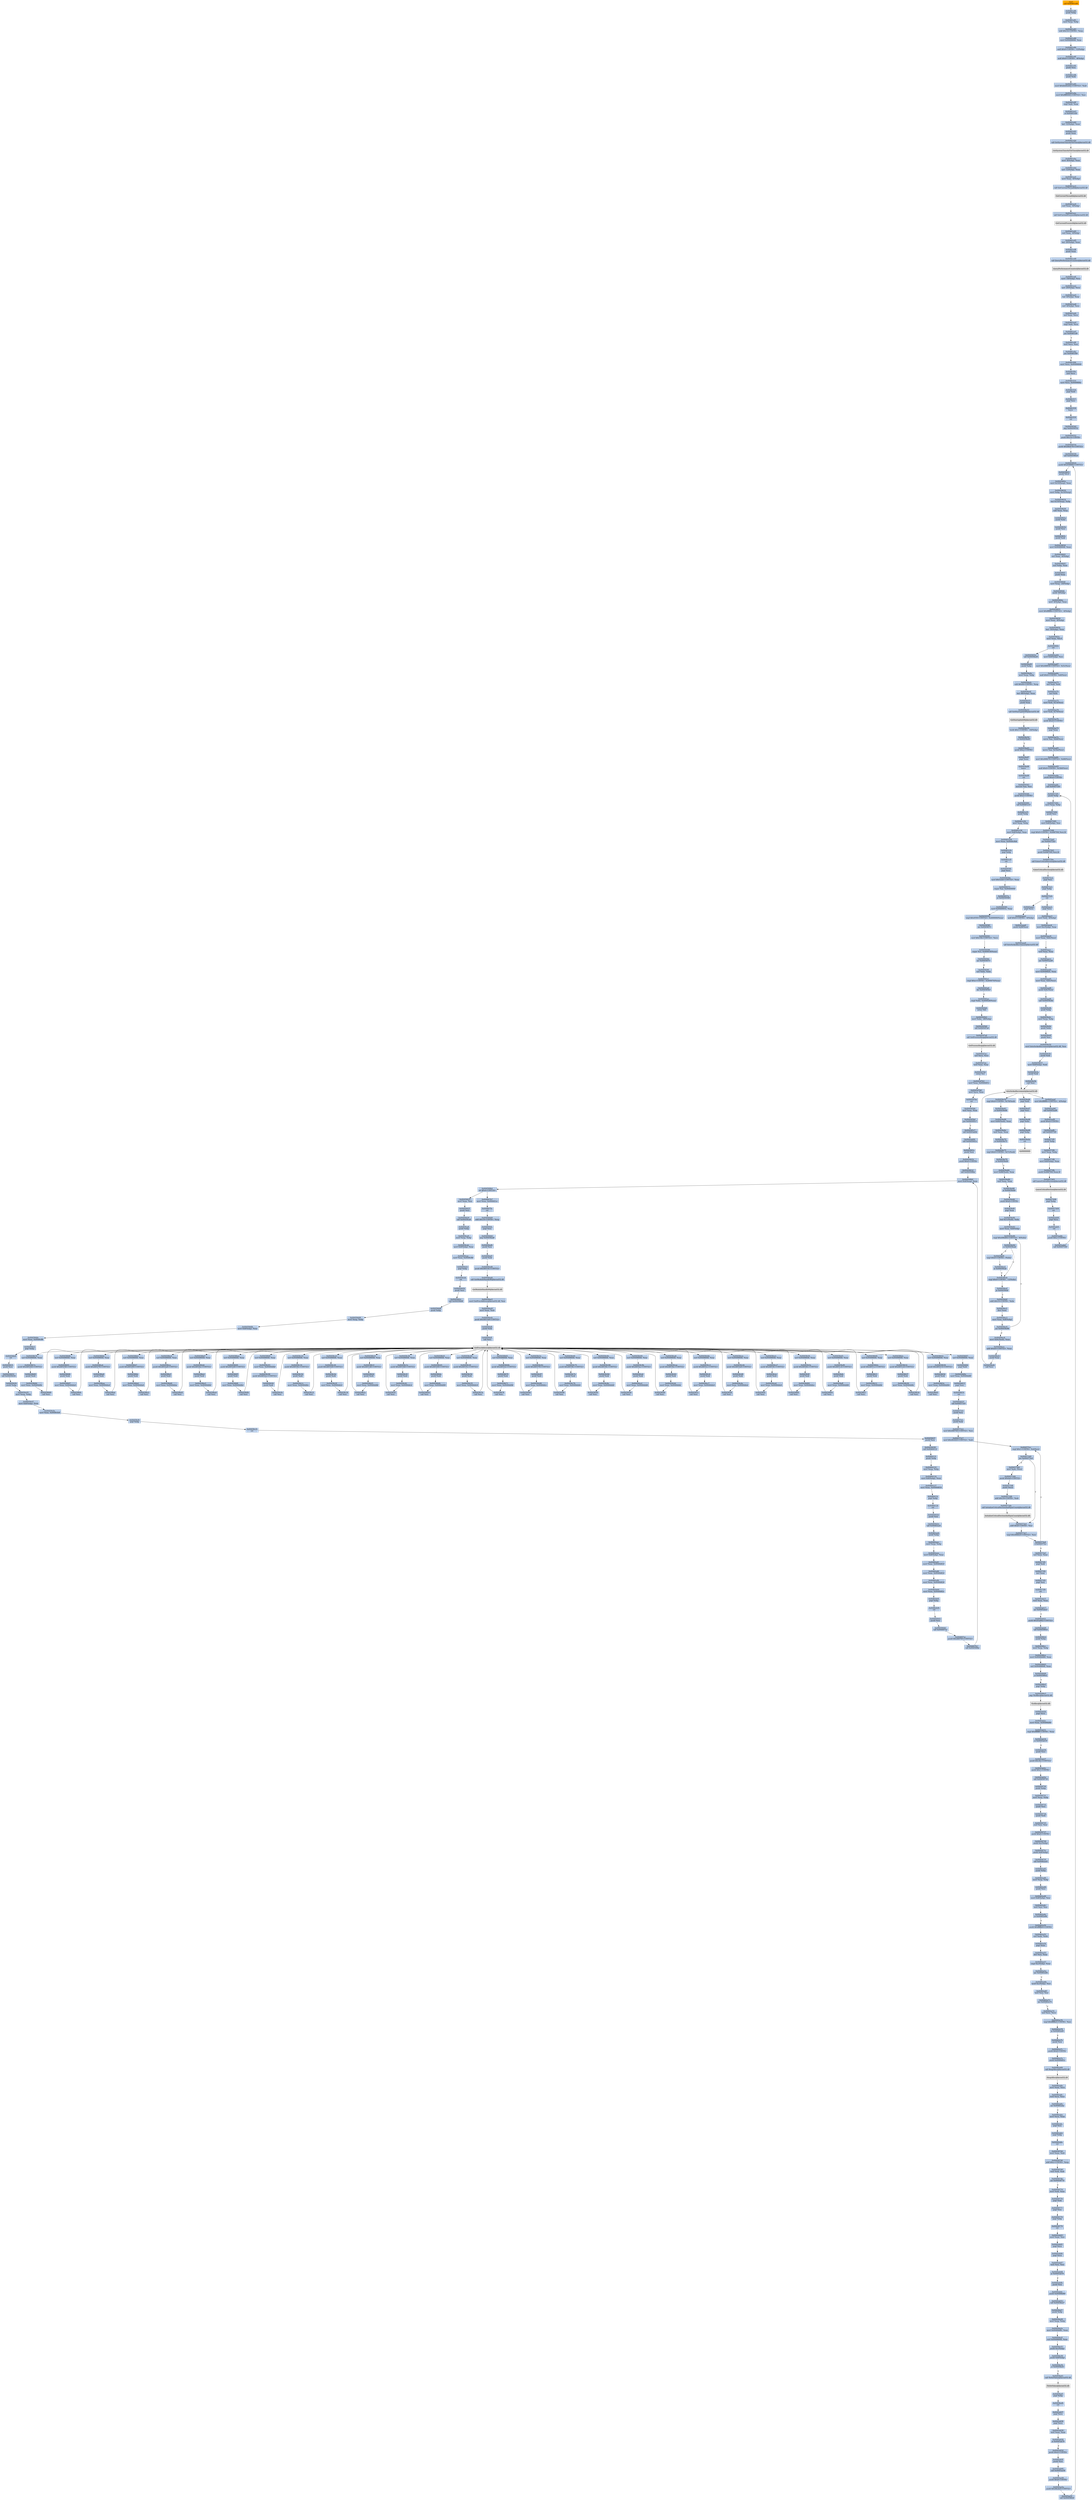 digraph G {
node[shape=rectangle,style=filled,fillcolor=lightsteelblue,color=lightsteelblue]
bgcolor="transparent"
a0x00456548call_0x00461e80[label="start\ncall 0x00461e80",color="lightgrey",fillcolor="orange"];
a0x00461e80pushl_ebp[label="0x00461e80\npushl %ebp"];
a0x00461e81movl_esp_ebp[label="0x00461e81\nmovl %esp, %ebp"];
a0x00461e83subl_0x14UINT8_esp[label="0x00461e83\nsubl $0x14<UINT8>, %esp"];
a0x00461e86movl_0x00496848_eax[label="0x00461e86\nmovl 0x00496848, %eax"];
a0x00461e8bandl_0x0UINT8__12ebp_[label="0x00461e8b\nandl $0x0<UINT8>, -12(%ebp)"];
a0x00461e8fandl_0x0UINT8__8ebp_[label="0x00461e8f\nandl $0x0<UINT8>, -8(%ebp)"];
a0x00461e93pushl_esi[label="0x00461e93\npushl %esi"];
a0x00461e94pushl_edi[label="0x00461e94\npushl %edi"];
a0x00461e95movl_0xbb40e64eUINT32_edi[label="0x00461e95\nmovl $0xbb40e64e<UINT32>, %edi"];
a0x00461e9amovl_0xffff0000UINT32_esi[label="0x00461e9a\nmovl $0xffff0000<UINT32>, %esi"];
a0x00461e9fcmpl_edi_eax[label="0x00461e9f\ncmpl %edi, %eax"];
a0x00461ea1je_0x00461eb0[label="0x00461ea1\nje 0x00461eb0"];
a0x00461eb0leal__12ebp__eax[label="0x00461eb0\nleal -12(%ebp), %eax"];
a0x00461eb3pushl_eax[label="0x00461eb3\npushl %eax"];
a0x00461eb4call_GetSystemTimeAsFileTime_kernel32_dll[label="0x00461eb4\ncall GetSystemTimeAsFileTime@kernel32.dll"];
GetSystemTimeAsFileTime_kernel32_dll[label="GetSystemTimeAsFileTime@kernel32.dll",color="lightgrey",fillcolor="lightgrey"];
a0x00461ebamovl__8ebp__eax[label="0x00461eba\nmovl -8(%ebp), %eax"];
a0x00461ebdxorl__12ebp__eax[label="0x00461ebd\nxorl -12(%ebp), %eax"];
a0x00461ec0movl_eax__4ebp_[label="0x00461ec0\nmovl %eax, -4(%ebp)"];
a0x00461ec3call_GetCurrentThreadId_kernel32_dll[label="0x00461ec3\ncall GetCurrentThreadId@kernel32.dll"];
GetCurrentThreadId_kernel32_dll[label="GetCurrentThreadId@kernel32.dll",color="lightgrey",fillcolor="lightgrey"];
a0x00461ec9xorl_eax__4ebp_[label="0x00461ec9\nxorl %eax, -4(%ebp)"];
a0x00461ecccall_GetCurrentProcessId_kernel32_dll[label="0x00461ecc\ncall GetCurrentProcessId@kernel32.dll"];
GetCurrentProcessId_kernel32_dll[label="GetCurrentProcessId@kernel32.dll",color="lightgrey",fillcolor="lightgrey"];
a0x00461ed2xorl_eax__4ebp_[label="0x00461ed2\nxorl %eax, -4(%ebp)"];
a0x00461ed5leal__20ebp__eax[label="0x00461ed5\nleal -20(%ebp), %eax"];
a0x00461ed8pushl_eax[label="0x00461ed8\npushl %eax"];
a0x00461ed9call_QueryPerformanceCounter_kernel32_dll[label="0x00461ed9\ncall QueryPerformanceCounter@kernel32.dll"];
QueryPerformanceCounter_kernel32_dll[label="QueryPerformanceCounter@kernel32.dll",color="lightgrey",fillcolor="lightgrey"];
a0x00461edfmovl__16ebp__ecx[label="0x00461edf\nmovl -16(%ebp), %ecx"];
a0x00461ee2xorl__20ebp__ecx[label="0x00461ee2\nxorl -20(%ebp), %ecx"];
a0x00461ee5leal__4ebp__eax[label="0x00461ee5\nleal -4(%ebp), %eax"];
a0x00461ee8xorl__4ebp__ecx[label="0x00461ee8\nxorl -4(%ebp), %ecx"];
a0x00461eebxorl_eax_ecx[label="0x00461eeb\nxorl %eax, %ecx"];
a0x00461eedcmpl_edi_ecx[label="0x00461eed\ncmpl %edi, %ecx"];
a0x00461eefjne_0x00461ef8[label="0x00461eef\njne 0x00461ef8"];
a0x00461ef8testl_ecx_esi[label="0x00461ef8\ntestl %ecx, %esi"];
a0x00461efajne_0x00461f08[label="0x00461efa\njne 0x00461f08"];
a0x00461f08movl_ecx_0x00496848[label="0x00461f08\nmovl %ecx, 0x00496848"];
a0x00461f0enotl_ecx[label="0x00461f0e\nnotl %ecx"];
a0x00461f10movl_ecx_0x0049684c[label="0x00461f10\nmovl %ecx, 0x0049684c"];
a0x00461f16popl_edi[label="0x00461f16\npopl %edi"];
a0x00461f17popl_esi[label="0x00461f17\npopl %esi"];
a0x00461f18leave_[label="0x00461f18\nleave "];
a0x00461f19ret[label="0x00461f19\nret"];
a0x0045654djmp_0x00456552[label="0x0045654d\njmp 0x00456552"];
a0x00456552pushl_0x14UINT8[label="0x00456552\npushl $0x14<UINT8>"];
a0x00456554pushl_0x48eb78UINT32[label="0x00456554\npushl $0x48eb78<UINT32>"];
a0x00456559call_0x00459620[label="0x00456559\ncall 0x00459620"];
a0x00459620pushl_0x459680UINT32[label="0x00459620\npushl $0x459680<UINT32>"];
a0x00459625pushl_fs_0[label="0x00459625\npushl %fs:0"];
a0x0045962cmovl_0x10esp__eax[label="0x0045962c\nmovl 0x10(%esp), %eax"];
a0x00459630movl_ebp_0x10esp_[label="0x00459630\nmovl %ebp, 0x10(%esp)"];
a0x00459634leal_0x10esp__ebp[label="0x00459634\nleal 0x10(%esp), %ebp"];
a0x00459638subl_eax_esp[label="0x00459638\nsubl %eax, %esp"];
a0x0045963apushl_ebx[label="0x0045963a\npushl %ebx"];
a0x0045963bpushl_esi[label="0x0045963b\npushl %esi"];
a0x0045963cpushl_edi[label="0x0045963c\npushl %edi"];
a0x0045963dmovl_0x00496848_eax[label="0x0045963d\nmovl 0x00496848, %eax"];
a0x00459642xorl_eax__4ebp_[label="0x00459642\nxorl %eax, -4(%ebp)"];
a0x00459645xorl_ebp_eax[label="0x00459645\nxorl %ebp, %eax"];
a0x00459647pushl_eax[label="0x00459647\npushl %eax"];
a0x00459648movl_esp__24ebp_[label="0x00459648\nmovl %esp, -24(%ebp)"];
a0x0045964bpushl__8ebp_[label="0x0045964b\npushl -8(%ebp)"];
a0x0045964emovl__4ebp__eax[label="0x0045964e\nmovl -4(%ebp), %eax"];
a0x00459651movl_0xfffffffeUINT32__4ebp_[label="0x00459651\nmovl $0xfffffffe<UINT32>, -4(%ebp)"];
a0x00459658movl_eax__8ebp_[label="0x00459658\nmovl %eax, -8(%ebp)"];
a0x0045965bleal__16ebp__eax[label="0x0045965b\nleal -16(%ebp), %eax"];
a0x0045965emovl_eax_fs_0[label="0x0045965e\nmovl %eax, %fs:0"];
a0x00459664ret[label="0x00459664\nret"];
a0x0045655ecall_0x00458a49[label="0x0045655e\ncall 0x00458a49"];
a0x00458a49pushl_ebp[label="0x00458a49\npushl %ebp"];
a0x00458a4amovl_esp_ebp[label="0x00458a4a\nmovl %esp, %ebp"];
a0x00458a4csubl_0x44UINT8_esp[label="0x00458a4c\nsubl $0x44<UINT8>, %esp"];
a0x00458a4fleal__68ebp__eax[label="0x00458a4f\nleal -68(%ebp), %eax"];
a0x00458a52pushl_eax[label="0x00458a52\npushl %eax"];
a0x00458a53call_GetStartupInfoW_kernel32_dll[label="0x00458a53\ncall GetStartupInfoW@kernel32.dll"];
GetStartupInfoW_kernel32_dll[label="GetStartupInfoW@kernel32.dll",color="lightgrey",fillcolor="lightgrey"];
a0x00458a59testb_0x1UINT8__24ebp_[label="0x00458a59\ntestb $0x1<UINT8>, -24(%ebp)"];
a0x00458a5dje_0x00458a65[label="0x00458a5d\nje 0x00458a65"];
a0x00458a65pushl_0xaUINT8[label="0x00458a65\npushl $0xa<UINT8>"];
a0x00458a67popl_eax[label="0x00458a67\npopl %eax"];
a0x00458a68leave_[label="0x00458a68\nleave "];
a0x00458a69ret[label="0x00458a69\nret"];
a0x00456563movzwl_ax_esi[label="0x00456563\nmovzwl %ax, %esi"];
a0x00456566pushl_0x2UINT8[label="0x00456566\npushl $0x2<UINT8>"];
a0x00456568call_0x00461e33[label="0x00456568\ncall 0x00461e33"];
a0x00461e33pushl_ebp[label="0x00461e33\npushl %ebp"];
a0x00461e34movl_esp_ebp[label="0x00461e34\nmovl %esp, %ebp"];
a0x00461e36movl_0x8ebp__eax[label="0x00461e36\nmovl 0x8(%ebp), %eax"];
a0x00461e39movl_eax_0x0049c9b8[label="0x00461e39\nmovl %eax, 0x0049c9b8"];
a0x00461e3epopl_ebp[label="0x00461e3e\npopl %ebp"];
a0x00461e3fret[label="0x00461e3f\nret"];
a0x0045656dpopl_ecx[label="0x0045656d\npopl %ecx"];
a0x0045656emovl_0x5a4dUINT32_eax[label="0x0045656e\nmovl $0x5a4d<UINT32>, %eax"];
a0x00456573cmpw_ax_0x00400000[label="0x00456573\ncmpw %ax, 0x00400000"];
a0x0045657aje_0x00456580[label="0x0045657a\nje 0x00456580"];
a0x00456580movl_0x0040003c_eax[label="0x00456580\nmovl 0x0040003c, %eax"];
a0x00456585cmpl_0x4550UINT32_0x400000eax_[label="0x00456585\ncmpl $0x4550<UINT32>, 0x400000(%eax)"];
a0x0045658fjne_0x0045657c[label="0x0045658f\njne 0x0045657c"];
a0x00456591movl_0x10bUINT32_ecx[label="0x00456591\nmovl $0x10b<UINT32>, %ecx"];
a0x00456596cmpw_cx_0x400018eax_[label="0x00456596\ncmpw %cx, 0x400018(%eax)"];
a0x0045659djne_0x0045657c[label="0x0045659d\njne 0x0045657c"];
a0x0045659fxorl_ebx_ebx[label="0x0045659f\nxorl %ebx, %ebx"];
a0x004565a1cmpl_0xeUINT8_0x400074eax_[label="0x004565a1\ncmpl $0xe<UINT8>, 0x400074(%eax)"];
a0x004565a8jbe_0x004565b3[label="0x004565a8\njbe 0x004565b3"];
a0x004565aacmpl_ebx_0x4000e8eax_[label="0x004565aa\ncmpl %ebx, 0x4000e8(%eax)"];
a0x004565b0setne_bl[label="0x004565b0\nsetne %bl"];
a0x004565b3movl_ebx__28ebp_[label="0x004565b3\nmovl %ebx, -28(%ebp)"];
a0x004565b6call_0x0045d7a6[label="0x004565b6\ncall 0x0045d7a6"];
a0x0045d7a6call_GetProcessHeap_kernel32_dll[label="0x0045d7a6\ncall GetProcessHeap@kernel32.dll"];
GetProcessHeap_kernel32_dll[label="GetProcessHeap@kernel32.dll",color="lightgrey",fillcolor="lightgrey"];
a0x0045d7acxorl_ecx_ecx[label="0x0045d7ac\nxorl %ecx, %ecx"];
a0x0045d7aetestl_eax_eax[label="0x0045d7ae\ntestl %eax, %eax"];
a0x0045d7b0setne_cl[label="0x0045d7b0\nsetne %cl"];
a0x0045d7b3movl_eax_0x0049d01c[label="0x0045d7b3\nmovl %eax, 0x0049d01c"];
a0x0045d7b8movl_ecx_eax[label="0x0045d7b8\nmovl %ecx, %eax"];
a0x0045d7baret[label="0x0045d7ba\nret"];
a0x004565bbtestl_eax_eax[label="0x004565bb\ntestl %eax, %eax"];
a0x004565bdjne_0x004565c7[label="0x004565bd\njne 0x004565c7"];
a0x004565c7call_0x0045ab0b[label="0x004565c7\ncall 0x0045ab0b"];
a0x0045ab0bcall_0x0045941a[label="0x0045ab0b\ncall 0x0045941a"];
a0x0045941apushl_esi[label="0x0045941a\npushl %esi"];
a0x0045941bpushl_0x0UINT8[label="0x0045941b\npushl $0x0<UINT8>"];
a0x0045941dcall_0x004509be[label="0x0045941d\ncall 0x004509be"];
a0x004509b0movl_0x4esp__eax[label="0x004509b0\nmovl 0x4(%esp), %eax"];
a0x004509b4ret_0x4UINT16[label="0x004509b4\nret $0x4<UINT16>"];
a0x00459423movl_eax_esi[label="0x00459423\nmovl %eax, %esi"];
a0x00459425pushl_esi[label="0x00459425\npushl %esi"];
a0x00459426call_0x00459ca8[label="0x00459426\ncall 0x00459ca8"];
a0x00459ca8pushl_ebp[label="0x00459ca8\npushl %ebp"];
a0x00459ca9movl_esp_ebp[label="0x00459ca9\nmovl %esp, %ebp"];
a0x00459cabmovl_0x8ebp__eax[label="0x00459cab\nmovl 0x8(%ebp), %eax"];
a0x00459caemovl_eax_0x0049cff4[label="0x00459cae\nmovl %eax, 0x0049cff4"];
a0x00459cb3popl_ebp[label="0x00459cb3\npopl %ebp"];
a0x00459cb4ret[label="0x00459cb4\nret"];
a0x0045942bpushl_esi[label="0x0045942b\npushl %esi"];
a0x0045942ccall_0x00459dd8[label="0x0045942c\ncall 0x00459dd8"];
a0x00459dd8pushl_ebp[label="0x00459dd8\npushl %ebp"];
a0x00459dd9movl_esp_ebp[label="0x00459dd9\nmovl %esp, %ebp"];
a0x00459ddbmovl_0x8ebp__eax[label="0x00459ddb\nmovl 0x8(%ebp), %eax"];
a0x00459ddemovl_eax_0x0049cff8[label="0x00459dde\nmovl %eax, 0x0049cff8"];
a0x00459de3popl_ebp[label="0x00459de3\npopl %ebp"];
a0x00459de4ret[label="0x00459de4\nret"];
a0x00459431pushl_esi[label="0x00459431\npushl %esi"];
a0x00459432call_0x00459c04[label="0x00459432\ncall 0x00459c04"];
a0x00459c04pushl_ebp[label="0x00459c04\npushl %ebp"];
a0x00459c05movl_esp_ebp[label="0x00459c05\nmovl %esp, %ebp"];
a0x00459c07movl_0x8ebp__eax[label="0x00459c07\nmovl 0x8(%ebp), %eax"];
a0x00459c0amovl_eax_0x0049cfe8[label="0x00459c0a\nmovl %eax, 0x0049cfe8"];
a0x00459c0fpopl_ebp[label="0x00459c0f\npopl %ebp"];
a0x00459c10ret[label="0x00459c10\nret"];
a0x00459437pushl_esi[label="0x00459437\npushl %esi"];
a0x00459438call_0x00464121[label="0x00459438\ncall 0x00464121"];
a0x00464121pushl_ebp[label="0x00464121\npushl %ebp"];
a0x00464122movl_esp_ebp[label="0x00464122\nmovl %esp, %ebp"];
a0x00464124movl_0x8ebp__eax[label="0x00464124\nmovl 0x8(%ebp), %eax"];
a0x00464127movl_eax_0x0049d634[label="0x00464127\nmovl %eax, 0x0049d634"];
a0x0046412cpopl_ebp[label="0x0046412c\npopl %ebp"];
a0x0046412dret[label="0x0046412d\nret"];
a0x0045943dpushl_esi[label="0x0045943d\npushl %esi"];
a0x0045943ecall_0x00462aeb[label="0x0045943e\ncall 0x00462aeb"];
a0x00462aebpushl_ebp[label="0x00462aeb\npushl %ebp"];
a0x00462aecmovl_esp_ebp[label="0x00462aec\nmovl %esp, %ebp"];
a0x00462aeemovl_0x8ebp__eax[label="0x00462aee\nmovl 0x8(%ebp), %eax"];
a0x00462af1movl_eax_0x0049d620[label="0x00462af1\nmovl %eax, 0x0049d620"];
a0x00462af6movl_eax_0x0049d624[label="0x00462af6\nmovl %eax, 0x0049d624"];
a0x00462afbmovl_eax_0x0049d628[label="0x00462afb\nmovl %eax, 0x0049d628"];
a0x00462b00movl_eax_0x0049d62c[label="0x00462b00\nmovl %eax, 0x0049d62c"];
a0x00462b05popl_ebp[label="0x00462b05\npopl %ebp"];
a0x00462b06ret[label="0x00462b06\nret"];
a0x00459443pushl_esi[label="0x00459443\npushl %esi"];
a0x00459444call_0x004607ac[label="0x00459444\ncall 0x004607ac"];
a0x004607acpushl_0x460765UINT32[label="0x004607ac\npushl $0x460765<UINT32>"];
a0x004607b1call_0x004509be[label="0x004607b1\ncall 0x004509be"];
a0x004607b7movl_eax_0x0049d1ec[label="0x004607b7\nmovl %eax, 0x0049d1ec"];
a0x004607bcret[label="0x004607bc\nret"];
a0x00459449addl_0x18UINT8_esp[label="0x00459449\naddl $0x18<UINT8>, %esp"];
a0x0045944cpopl_esi[label="0x0045944c\npopl %esi"];
a0x0045944djmp_0x00458ad6[label="0x0045944d\njmp 0x00458ad6"];
a0x00458ad6pushl_esi[label="0x00458ad6\npushl %esi"];
a0x00458ad7pushl_edi[label="0x00458ad7\npushl %edi"];
a0x00458ad8pushl_0x48519cUINT32[label="0x00458ad8\npushl $0x48519c<UINT32>"];
a0x00458addcall_GetModuleHandleW_kernel32_dll[label="0x00458add\ncall GetModuleHandleW@kernel32.dll"];
GetModuleHandleW_kernel32_dll[label="GetModuleHandleW@kernel32.dll",color="lightgrey",fillcolor="lightgrey"];
a0x00458ae3movl_GetProcAddress_kernel32_dll_esi[label="0x00458ae3\nmovl GetProcAddress@kernel32.dll, %esi"];
a0x00458ae9movl_eax_edi[label="0x00458ae9\nmovl %eax, %edi"];
a0x00458aebpushl_0x4851b8UINT32[label="0x00458aeb\npushl $0x4851b8<UINT32>"];
a0x00458af0pushl_edi[label="0x00458af0\npushl %edi"];
a0x00458af1call_esi[label="0x00458af1\ncall %esi"];
GetProcAddress_kernel32_dll[label="GetProcAddress@kernel32.dll",color="lightgrey",fillcolor="lightgrey"];
a0x00458af3xorl_0x00496848_eax[label="0x00458af3\nxorl 0x00496848, %eax"];
a0x00458af9pushl_0x4851c4UINT32[label="0x00458af9\npushl $0x4851c4<UINT32>"];
a0x00458afepushl_edi[label="0x00458afe\npushl %edi"];
a0x00458affmovl_eax_0x0049dd80[label="0x00458aff\nmovl %eax, 0x0049dd80"];
a0x00458b04call_esi[label="0x00458b04\ncall %esi"];
a0x00458b06xorl_0x00496848_eax[label="0x00458b06\nxorl 0x00496848, %eax"];
a0x00458b0cpushl_0x4851ccUINT32[label="0x00458b0c\npushl $0x4851cc<UINT32>"];
a0x00458b11pushl_edi[label="0x00458b11\npushl %edi"];
a0x00458b12movl_eax_0x0049dd84[label="0x00458b12\nmovl %eax, 0x0049dd84"];
a0x00458b17call_esi[label="0x00458b17\ncall %esi"];
a0x00458b19xorl_0x00496848_eax[label="0x00458b19\nxorl 0x00496848, %eax"];
a0x00458b1fpushl_0x4851d8UINT32[label="0x00458b1f\npushl $0x4851d8<UINT32>"];
a0x00458b24pushl_edi[label="0x00458b24\npushl %edi"];
a0x00458b25movl_eax_0x0049dd88[label="0x00458b25\nmovl %eax, 0x0049dd88"];
a0x00458b2acall_esi[label="0x00458b2a\ncall %esi"];
a0x00458b2cxorl_0x00496848_eax[label="0x00458b2c\nxorl 0x00496848, %eax"];
a0x00458b32pushl_0x4851e4UINT32[label="0x00458b32\npushl $0x4851e4<UINT32>"];
a0x00458b37pushl_edi[label="0x00458b37\npushl %edi"];
a0x00458b38movl_eax_0x0049dd8c[label="0x00458b38\nmovl %eax, 0x0049dd8c"];
a0x00458b3dcall_esi[label="0x00458b3d\ncall %esi"];
a0x00458b3fxorl_0x00496848_eax[label="0x00458b3f\nxorl 0x00496848, %eax"];
a0x00458b45pushl_0x485200UINT32[label="0x00458b45\npushl $0x485200<UINT32>"];
a0x00458b4apushl_edi[label="0x00458b4a\npushl %edi"];
a0x00458b4bmovl_eax_0x0049dd90[label="0x00458b4b\nmovl %eax, 0x0049dd90"];
a0x00458b50call_esi[label="0x00458b50\ncall %esi"];
a0x00458b52xorl_0x00496848_eax[label="0x00458b52\nxorl 0x00496848, %eax"];
a0x00458b58pushl_0x485214UINT32[label="0x00458b58\npushl $0x485214<UINT32>"];
a0x00458b5dpushl_edi[label="0x00458b5d\npushl %edi"];
a0x00458b5emovl_eax_0x0049dd94[label="0x00458b5e\nmovl %eax, 0x0049dd94"];
a0x00458b63call_esi[label="0x00458b63\ncall %esi"];
a0x00458b65xorl_0x00496848_eax[label="0x00458b65\nxorl 0x00496848, %eax"];
a0x00458b6bpushl_0x48522cUINT32[label="0x00458b6b\npushl $0x48522c<UINT32>"];
a0x00458b70pushl_edi[label="0x00458b70\npushl %edi"];
a0x00458b71movl_eax_0x0049dd98[label="0x00458b71\nmovl %eax, 0x0049dd98"];
a0x00458b76call_esi[label="0x00458b76\ncall %esi"];
a0x00458b78xorl_0x00496848_eax[label="0x00458b78\nxorl 0x00496848, %eax"];
a0x00458b7epushl_0x485244UINT32[label="0x00458b7e\npushl $0x485244<UINT32>"];
a0x00458b83pushl_edi[label="0x00458b83\npushl %edi"];
a0x00458b84movl_eax_0x0049dd9c[label="0x00458b84\nmovl %eax, 0x0049dd9c"];
a0x00458b89call_esi[label="0x00458b89\ncall %esi"];
a0x00458b8bxorl_0x00496848_eax[label="0x00458b8b\nxorl 0x00496848, %eax"];
a0x00458b91pushl_0x485258UINT32[label="0x00458b91\npushl $0x485258<UINT32>"];
a0x00458b96pushl_edi[label="0x00458b96\npushl %edi"];
a0x00458b97movl_eax_0x0049dda0[label="0x00458b97\nmovl %eax, 0x0049dda0"];
a0x00458b9ccall_esi[label="0x00458b9c\ncall %esi"];
a0x00458b9exorl_0x00496848_eax[label="0x00458b9e\nxorl 0x00496848, %eax"];
a0x00458ba4pushl_0x485278UINT32[label="0x00458ba4\npushl $0x485278<UINT32>"];
a0x00458ba9pushl_edi[label="0x00458ba9\npushl %edi"];
a0x00458baamovl_eax_0x0049dda4[label="0x00458baa\nmovl %eax, 0x0049dda4"];
a0x00458bafcall_esi[label="0x00458baf\ncall %esi"];
a0x00458bb1xorl_0x00496848_eax[label="0x00458bb1\nxorl 0x00496848, %eax"];
a0x00458bb7pushl_0x485290UINT32[label="0x00458bb7\npushl $0x485290<UINT32>"];
a0x00458bbcpushl_edi[label="0x00458bbc\npushl %edi"];
a0x00458bbdmovl_eax_0x0049dda8[label="0x00458bbd\nmovl %eax, 0x0049dda8"];
a0x00458bc2call_esi[label="0x00458bc2\ncall %esi"];
a0x00458bc4xorl_0x00496848_eax[label="0x00458bc4\nxorl 0x00496848, %eax"];
a0x00458bcapushl_0x4852a8UINT32[label="0x00458bca\npushl $0x4852a8<UINT32>"];
a0x00458bcfpushl_edi[label="0x00458bcf\npushl %edi"];
a0x00458bd0movl_eax_0x0049ddac[label="0x00458bd0\nmovl %eax, 0x0049ddac"];
a0x00458bd5call_esi[label="0x00458bd5\ncall %esi"];
a0x00458bd7xorl_0x00496848_eax[label="0x00458bd7\nxorl 0x00496848, %eax"];
a0x00458bddpushl_0x4852bcUINT32[label="0x00458bdd\npushl $0x4852bc<UINT32>"];
a0x00458be2pushl_edi[label="0x00458be2\npushl %edi"];
a0x00458be3movl_eax_0x0049ddb0[label="0x00458be3\nmovl %eax, 0x0049ddb0"];
a0x00458be8call_esi[label="0x00458be8\ncall %esi"];
a0x00458beaxorl_0x00496848_eax[label="0x00458bea\nxorl 0x00496848, %eax"];
a0x00458bf0pushl_0x4852d0UINT32[label="0x00458bf0\npushl $0x4852d0<UINT32>"];
a0x00458bf5pushl_edi[label="0x00458bf5\npushl %edi"];
a0x00458bf6movl_eax_0x0049ddb4[label="0x00458bf6\nmovl %eax, 0x0049ddb4"];
a0x00458bfbcall_esi[label="0x00458bfb\ncall %esi"];
a0x00458bfdxorl_0x00496848_eax[label="0x00458bfd\nxorl 0x00496848, %eax"];
a0x00458c03movl_eax_0x0049ddb8[label="0x00458c03\nmovl %eax, 0x0049ddb8"];
a0x00458c08pushl_0x4852ecUINT32[label="0x00458c08\npushl $0x4852ec<UINT32>"];
a0x00458c0dpushl_edi[label="0x00458c0d\npushl %edi"];
a0x00458c0ecall_esi[label="0x00458c0e\ncall %esi"];
a0x00458c10xorl_0x00496848_eax[label="0x00458c10\nxorl 0x00496848, %eax"];
a0x00458c16pushl_0x48530cUINT32[label="0x00458c16\npushl $0x48530c<UINT32>"];
a0x00458c1bpushl_edi[label="0x00458c1b\npushl %edi"];
a0x00458c1cmovl_eax_0x0049ddbc[label="0x00458c1c\nmovl %eax, 0x0049ddbc"];
a0x00458c21call_esi[label="0x00458c21\ncall %esi"];
a0x00458c23xorl_0x00496848_eax[label="0x00458c23\nxorl 0x00496848, %eax"];
a0x00458c29pushl_0x485328UINT32[label="0x00458c29\npushl $0x485328<UINT32>"];
a0x00458c2epushl_edi[label="0x00458c2e\npushl %edi"];
a0x00458c2fmovl_eax_0x0049ddc0[label="0x00458c2f\nmovl %eax, 0x0049ddc0"];
a0x00458c34call_esi[label="0x00458c34\ncall %esi"];
a0x00458c36xorl_0x00496848_eax[label="0x00458c36\nxorl 0x00496848, %eax"];
a0x00458c3cpushl_0x485348UINT32[label="0x00458c3c\npushl $0x485348<UINT32>"];
a0x00458c41pushl_edi[label="0x00458c41\npushl %edi"];
a0x00458c42movl_eax_0x0049ddc4[label="0x00458c42\nmovl %eax, 0x0049ddc4"];
a0x00458c47call_esi[label="0x00458c47\ncall %esi"];
a0x00458c49xorl_0x00496848_eax[label="0x00458c49\nxorl 0x00496848, %eax"];
a0x00458c4fpushl_0x48535cUINT32[label="0x00458c4f\npushl $0x48535c<UINT32>"];
a0x00458c54pushl_edi[label="0x00458c54\npushl %edi"];
a0x00458c55movl_eax_0x0049ddc8[label="0x00458c55\nmovl %eax, 0x0049ddc8"];
a0x00458c5acall_esi[label="0x00458c5a\ncall %esi"];
a0x00458c5cxorl_0x00496848_eax[label="0x00458c5c\nxorl 0x00496848, %eax"];
a0x00458c62pushl_0x485378UINT32[label="0x00458c62\npushl $0x485378<UINT32>"];
a0x00458c67pushl_edi[label="0x00458c67\npushl %edi"];
a0x00458c68movl_eax_0x0049ddcc[label="0x00458c68\nmovl %eax, 0x0049ddcc"];
a0x00458c6dcall_esi[label="0x00458c6d\ncall %esi"];
a0x00458c6fxorl_0x00496848_eax[label="0x00458c6f\nxorl 0x00496848, %eax"];
a0x00458c75pushl_0x48538cUINT32[label="0x00458c75\npushl $0x48538c<UINT32>"];
a0x00458c7apushl_edi[label="0x00458c7a\npushl %edi"];
a0x00458c7bmovl_eax_0x0049ddd4[label="0x00458c7b\nmovl %eax, 0x0049ddd4"];
a0x00458c80call_esi[label="0x00458c80\ncall %esi"];
a0x00458c82xorl_0x00496848_eax[label="0x00458c82\nxorl 0x00496848, %eax"];
a0x00458c88pushl_0x48539cUINT32[label="0x00458c88\npushl $0x48539c<UINT32>"];
a0x00458c8dpushl_edi[label="0x00458c8d\npushl %edi"];
a0x00458c8emovl_eax_0x0049ddd0[label="0x00458c8e\nmovl %eax, 0x0049ddd0"];
a0x00458c93call_esi[label="0x00458c93\ncall %esi"];
a0x00458c95xorl_0x00496848_eax[label="0x00458c95\nxorl 0x00496848, %eax"];
a0x00458c9bpushl_0x4853acUINT32[label="0x00458c9b\npushl $0x4853ac<UINT32>"];
a0x00458ca0pushl_edi[label="0x00458ca0\npushl %edi"];
a0x00458ca1movl_eax_0x0049ddd8[label="0x00458ca1\nmovl %eax, 0x0049ddd8"];
a0x00458ca6call_esi[label="0x00458ca6\ncall %esi"];
a0x00458ca8xorl_0x00496848_eax[label="0x00458ca8\nxorl 0x00496848, %eax"];
a0x00458caepushl_0x4853bcUINT32[label="0x00458cae\npushl $0x4853bc<UINT32>"];
a0x00458cb3pushl_edi[label="0x00458cb3\npushl %edi"];
a0x00458cb4movl_eax_0x0049dddc[label="0x00458cb4\nmovl %eax, 0x0049dddc"];
a0x00458cb9call_esi[label="0x00458cb9\ncall %esi"];
a0x00458cbbxorl_0x00496848_eax[label="0x00458cbb\nxorl 0x00496848, %eax"];
a0x00458cc1pushl_0x4853ccUINT32[label="0x00458cc1\npushl $0x4853cc<UINT32>"];
a0x00458cc6pushl_edi[label="0x00458cc6\npushl %edi"];
a0x00458cc7movl_eax_0x0049dde0[label="0x00458cc7\nmovl %eax, 0x0049dde0"];
a0x00458ccccall_esi[label="0x00458ccc\ncall %esi"];
a0x00458ccexorl_0x00496848_eax[label="0x00458cce\nxorl 0x00496848, %eax"];
a0x00458cd4pushl_0x4853e8UINT32[label="0x00458cd4\npushl $0x4853e8<UINT32>"];
a0x00458cd9pushl_edi[label="0x00458cd9\npushl %edi"];
a0x00458cdamovl_eax_0x0049dde4[label="0x00458cda\nmovl %eax, 0x0049dde4"];
a0x00458cdfcall_esi[label="0x00458cdf\ncall %esi"];
a0x00458ce1xorl_0x00496848_eax[label="0x00458ce1\nxorl 0x00496848, %eax"];
a0x00458ce7pushl_0x4853fcUINT32[label="0x00458ce7\npushl $0x4853fc<UINT32>"];
a0x00458cecpushl_edi[label="0x00458cec\npushl %edi"];
a0x00458cedmovl_eax_0x0049dde8[label="0x00458ced\nmovl %eax, 0x0049dde8"];
a0x00458cf2call_esi[label="0x00458cf2\ncall %esi"];
a0x00458cf4xorl_0x00496848_eax[label="0x00458cf4\nxorl 0x00496848, %eax"];
a0x00458cfapushl_0x48540cUINT32[label="0x00458cfa\npushl $0x48540c<UINT32>"];
a0x00458cffpushl_edi[label="0x00458cff\npushl %edi"];
a0x00458d00movl_eax_0x0049ddec[label="0x00458d00\nmovl %eax, 0x0049ddec"];
a0x00458d05call_esi[label="0x00458d05\ncall %esi"];
a0x00458d07xorl_0x00496848_eax[label="0x00458d07\nxorl 0x00496848, %eax"];
a0x00458d0dpopl_edi[label="0x00458d0d\npopl %edi"];
a0x00458d0emovl_eax_0x0049ddf0[label="0x00458d0e\nmovl %eax, 0x0049ddf0"];
a0x00458d13popl_esi[label="0x00458d13\npopl %esi"];
a0x00458d14ret[label="0x00458d14\nret"];
a0x0045ab10call_0x004573c0[label="0x0045ab10\ncall 0x004573c0"];
a0x004573c0pushl_esi[label="0x004573c0\npushl %esi"];
a0x004573c1pushl_edi[label="0x004573c1\npushl %edi"];
a0x004573c2movl_0x496700UINT32_esi[label="0x004573c2\nmovl $0x496700<UINT32>, %esi"];
a0x004573c7movl_0x49c820UINT32_edi[label="0x004573c7\nmovl $0x49c820<UINT32>, %edi"];
a0x004573cccmpl_0x1UINT8_0x4esi_[label="0x004573cc\ncmpl $0x1<UINT8>, 0x4(%esi)"];
a0x004573d0jne_0x004573e4[label="0x004573d0\njne 0x004573e4"];
a0x004573d2movl_edi_esi_[label="0x004573d2\nmovl %edi, (%esi)"];
a0x004573d4pushl_0xfa0UINT32[label="0x004573d4\npushl $0xfa0<UINT32>"];
a0x004573d9pushl_esi_[label="0x004573d9\npushl (%esi)"];
a0x004573dbaddl_0x18UINT8_edi[label="0x004573db\naddl $0x18<UINT8>, %edi"];
a0x004573decall_InitializeCriticalSectionAndSpinCount_kernel32_dll[label="0x004573de\ncall InitializeCriticalSectionAndSpinCount@kernel32.dll"];
InitializeCriticalSectionAndSpinCount_kernel32_dll[label="InitializeCriticalSectionAndSpinCount@kernel32.dll",color="lightgrey",fillcolor="lightgrey"];
a0x004573e4addl_0x8UINT8_esi[label="0x004573e4\naddl $0x8<UINT8>, %esi"];
a0x004573e7cmpl_0x496820UINT32_esi[label="0x004573e7\ncmpl $0x496820<UINT32>, %esi"];
a0x004573edjl_0x004573cc[label="0x004573ed\njl 0x004573cc"];
a0x004573efxorl_eax_eax[label="0x004573ef\nxorl %eax, %eax"];
a0x004573f1popl_edi[label="0x004573f1\npopl %edi"];
a0x004573f2incl_eax[label="0x004573f2\nincl %eax"];
a0x004573f3popl_esi[label="0x004573f3\npopl %esi"];
a0x004573f4ret[label="0x004573f4\nret"];
a0x0045ab15testl_eax_eax[label="0x0045ab15\ntestl %eax, %eax"];
a0x0045ab17jne_0x0045ab21[label="0x0045ab17\njne 0x0045ab21"];
a0x0045ab21pushl_0x45a89aUINT32[label="0x0045ab21\npushl $0x45a89a<UINT32>"];
a0x0045ab26call_0x004589cb[label="0x0045ab26\ncall 0x004589cb"];
a0x004589cbpushl_ebp[label="0x004589cb\npushl %ebp"];
a0x004589ccmovl_esp_ebp[label="0x004589cc\nmovl %esp, %ebp"];
a0x004589cemovl_0x0049dd80_eax[label="0x004589ce\nmovl 0x0049dd80, %eax"];
a0x004589d3xorl_0x00496848_eax[label="0x004589d3\nxorl 0x00496848, %eax"];
a0x004589d9je_0x004589e2[label="0x004589d9\nje 0x004589e2"];
a0x004589e2popl_ebp[label="0x004589e2\npopl %ebp"];
a0x004589e3jmp_TlsAlloc_kernel32_dll[label="0x004589e3\njmp TlsAlloc@kernel32.dll"];
TlsAlloc_kernel32_dll[label="TlsAlloc@kernel32.dll",color="lightgrey",fillcolor="lightgrey"];
a0x0045ab2bpopl_ecx[label="0x0045ab2b\npopl %ecx"];
a0x0045ab2cmovl_eax_0x00496d90[label="0x0045ab2c\nmovl %eax, 0x00496d90"];
a0x0045ab31cmpl_0xffffffffUINT8_eax[label="0x0045ab31\ncmpl $0xffffffff<UINT8>, %eax"];
a0x0045ab34je_0x0045ab19[label="0x0045ab34\nje 0x0045ab19"];
a0x0045ab36pushl_esi[label="0x0045ab36\npushl %esi"];
a0x0045ab37pushl_0x3bcUINT32[label="0x0045ab37\npushl $0x3bc<UINT32>"];
a0x0045ab3cpushl_0x1UINT8[label="0x0045ab3c\npushl $0x1<UINT8>"];
a0x0045ab3ecall_0x00458730[label="0x0045ab3e\ncall 0x00458730"];
a0x00458730pushl_ebp[label="0x00458730\npushl %ebp"];
a0x00458731movl_esp_ebp[label="0x00458731\nmovl %esp, %ebp"];
a0x00458733pushl_esi[label="0x00458733\npushl %esi"];
a0x00458734pushl_edi[label="0x00458734\npushl %edi"];
a0x00458735xorl_esi_esi[label="0x00458735\nxorl %esi, %esi"];
a0x00458737pushl_0x0UINT8[label="0x00458737\npushl $0x0<UINT8>"];
a0x00458739pushl_0xcebp_[label="0x00458739\npushl 0xc(%ebp)"];
a0x0045873cpushl_0x8ebp_[label="0x0045873c\npushl 0x8(%ebp)"];
a0x0045873fcall_0x00462a45[label="0x0045873f\ncall 0x00462a45"];
a0x00462a45pushl_ebp[label="0x00462a45\npushl %ebp"];
a0x00462a46movl_esp_ebp[label="0x00462a46\nmovl %esp, %ebp"];
a0x00462a48pushl_esi[label="0x00462a48\npushl %esi"];
a0x00462a49movl_0x8ebp__esi[label="0x00462a49\nmovl 0x8(%ebp), %esi"];
a0x00462a4ctestl_esi_esi[label="0x00462a4c\ntestl %esi, %esi"];
a0x00462a4eje_0x00462a6b[label="0x00462a4e\nje 0x00462a6b"];
a0x00462a50pushl_0xffffffe0UINT8[label="0x00462a50\npushl $0xffffffe0<UINT8>"];
a0x00462a52xorl_edx_edx[label="0x00462a52\nxorl %edx, %edx"];
a0x00462a54popl_eax[label="0x00462a54\npopl %eax"];
a0x00462a55divl_esi_eax[label="0x00462a55\ndivl %esi, %eax"];
a0x00462a57cmpl_0xcebp__eax[label="0x00462a57\ncmpl 0xc(%ebp), %eax"];
a0x00462a5ajae_0x00462a6b[label="0x00462a5a\njae 0x00462a6b"];
a0x00462a6bimull_0xcebp__esi[label="0x00462a6b\nimull 0xc(%ebp), %esi"];
a0x00462a6ftestl_esi_esi[label="0x00462a6f\ntestl %esi, %esi"];
a0x00462a71jne_0x00462a74[label="0x00462a71\njne 0x00462a74"];
a0x00462a74xorl_ecx_ecx[label="0x00462a74\nxorl %ecx, %ecx"];
a0x00462a76cmpl_0xffffffe0UINT8_esi[label="0x00462a76\ncmpl $0xffffffe0<UINT8>, %esi"];
a0x00462a79ja_0x00462a90[label="0x00462a79\nja 0x00462a90"];
a0x00462a7bpushl_esi[label="0x00462a7b\npushl %esi"];
a0x00462a7cpushl_0x8UINT8[label="0x00462a7c\npushl $0x8<UINT8>"];
a0x00462a7epushl_0x0049d01c[label="0x00462a7e\npushl 0x0049d01c"];
a0x00462a84call_HeapAlloc_kernel32_dll[label="0x00462a84\ncall HeapAlloc@kernel32.dll"];
HeapAlloc_kernel32_dll[label="HeapAlloc@kernel32.dll",color="lightgrey",fillcolor="lightgrey"];
a0x00462a8amovl_eax_ecx[label="0x00462a8a\nmovl %eax, %ecx"];
a0x00462a8ctestl_ecx_ecx[label="0x00462a8c\ntestl %ecx, %ecx"];
a0x00462a8ejne_0x00462aba[label="0x00462a8e\njne 0x00462aba"];
a0x00462abamovl_ecx_eax[label="0x00462aba\nmovl %ecx, %eax"];
a0x00462abcpopl_esi[label="0x00462abc\npopl %esi"];
a0x00462abdpopl_ebp[label="0x00462abd\npopl %ebp"];
a0x00462aberet[label="0x00462abe\nret"];
a0x00458744movl_eax_edi[label="0x00458744\nmovl %eax, %edi"];
a0x00458746addl_0xcUINT8_esp[label="0x00458746\naddl $0xc<UINT8>, %esp"];
a0x00458749testl_edi_edi[label="0x00458749\ntestl %edi, %edi"];
a0x0045874bjne_0x00458774[label="0x0045874b\njne 0x00458774"];
a0x00458774movl_edi_eax[label="0x00458774\nmovl %edi, %eax"];
a0x00458776popl_edi[label="0x00458776\npopl %edi"];
a0x00458777popl_esi[label="0x00458777\npopl %esi"];
a0x00458778popl_ebp[label="0x00458778\npopl %ebp"];
a0x00458779ret[label="0x00458779\nret"];
a0x0045ab43movl_eax_esi[label="0x0045ab43\nmovl %eax, %esi"];
a0x0045ab45popl_ecx[label="0x0045ab45\npopl %ecx"];
a0x0045ab46popl_ecx[label="0x0045ab46\npopl %ecx"];
a0x0045ab47testl_esi_esi[label="0x0045ab47\ntestl %esi, %esi"];
a0x0045ab49je_0x0045ab78[label="0x0045ab49\nje 0x0045ab78"];
a0x0045ab4bpushl_esi[label="0x0045ab4b\npushl %esi"];
a0x0045ab4cpushl_0x00496d90[label="0x0045ab4c\npushl 0x00496d90"];
a0x0045ab52call_0x00458a27[label="0x0045ab52\ncall 0x00458a27"];
a0x00458a27pushl_ebp[label="0x00458a27\npushl %ebp"];
a0x00458a28movl_esp_ebp[label="0x00458a28\nmovl %esp, %ebp"];
a0x00458a2amovl_0x0049dd8c_eax[label="0x00458a2a\nmovl 0x0049dd8c, %eax"];
a0x00458a2fxorl_0x00496848_eax[label="0x00458a2f\nxorl 0x00496848, %eax"];
a0x00458a35pushl_0xcebp_[label="0x00458a35\npushl 0xc(%ebp)"];
a0x00458a38pushl_0x8ebp_[label="0x00458a38\npushl 0x8(%ebp)"];
a0x00458a3bje_0x00458a41[label="0x00458a3b\nje 0x00458a41"];
a0x00458a41call_TlsSetValue_kernel32_dll[label="0x00458a41\ncall TlsSetValue@kernel32.dll"];
TlsSetValue_kernel32_dll[label="TlsSetValue@kernel32.dll",color="lightgrey",fillcolor="lightgrey"];
a0x00458a47popl_ebp[label="0x00458a47\npopl %ebp"];
a0x00458a48ret[label="0x00458a48\nret"];
a0x0045ab57popl_ecx[label="0x0045ab57\npopl %ecx"];
a0x0045ab58popl_ecx[label="0x0045ab58\npopl %ecx"];
a0x0045ab59testl_eax_eax[label="0x0045ab59\ntestl %eax, %eax"];
a0x0045ab5bje_0x0045ab78[label="0x0045ab5b\nje 0x0045ab78"];
a0x0045ab5dpushl_0x0UINT8[label="0x0045ab5d\npushl $0x0<UINT8>"];
a0x0045ab5fpushl_esi[label="0x0045ab5f\npushl %esi"];
a0x0045ab60call_0x0045aa58[label="0x0045ab60\ncall 0x0045aa58"];
a0x0045aa58pushl_0x8UINT8[label="0x0045aa58\npushl $0x8<UINT8>"];
a0x0045aa5apushl_0x48ede0UINT32[label="0x0045aa5a\npushl $0x48ede0<UINT32>"];
a0x0045aa5fcall_0x00459620[label="0x0045aa5f\ncall 0x00459620"];
a0x0045aa64movl_0x8ebp__esi[label="0x0045aa64\nmovl 0x8(%ebp), %esi"];
a0x0045aa67movl_0x488f38UINT32_0x5cesi_[label="0x0045aa67\nmovl $0x488f38<UINT32>, 0x5c(%esi)"];
a0x0045aa6eandl_0x0UINT8_0x8esi_[label="0x0045aa6e\nandl $0x0<UINT8>, 0x8(%esi)"];
a0x0045aa72xorl_edi_edi[label="0x0045aa72\nxorl %edi, %edi"];
a0x0045aa74incl_edi[label="0x0045aa74\nincl %edi"];
a0x0045aa75movl_edi_0x14esi_[label="0x0045aa75\nmovl %edi, 0x14(%esi)"];
a0x0045aa78movl_edi_0x70esi_[label="0x0045aa78\nmovl %edi, 0x70(%esi)"];
a0x0045aa7bpushl_0x43UINT8[label="0x0045aa7b\npushl $0x43<UINT8>"];
a0x0045aa7dpopl_eax[label="0x0045aa7d\npopl %eax"];
a0x0045aa7emovw_ax_0xb8esi_[label="0x0045aa7e\nmovw %ax, 0xb8(%esi)"];
a0x0045aa85movw_ax_0x1beesi_[label="0x0045aa85\nmovw %ax, 0x1be(%esi)"];
a0x0045aa8cmovl_0x496b70UINT32_0x68esi_[label="0x0045aa8c\nmovl $0x496b70<UINT32>, 0x68(%esi)"];
a0x0045aa93andl_0x0UINT8_0x3b8esi_[label="0x0045aa93\nandl $0x0<UINT8>, 0x3b8(%esi)"];
a0x0045aa9apushl_0xdUINT8[label="0x0045aa9a\npushl $0xd<UINT8>"];
a0x0045aa9ccall_0x00457291[label="0x0045aa9c\ncall 0x00457291"];
a0x00457291pushl_ebp[label="0x00457291\npushl %ebp"];
a0x00457292movl_esp_ebp[label="0x00457292\nmovl %esp, %ebp"];
a0x00457294pushl_esi[label="0x00457294\npushl %esi"];
a0x00457295movl_0x8ebp__esi[label="0x00457295\nmovl 0x8(%ebp), %esi"];
a0x00457298cmpl_0x0UINT8_0x496700esi8_[label="0x00457298\ncmpl $0x0<UINT8>, 0x496700(,%esi,8)"];
a0x004572a0jne_0x004572b5[label="0x004572a0\njne 0x004572b5"];
a0x004572b5pushl_0x496700esi8_[label="0x004572b5\npushl 0x496700(,%esi,8)"];
a0x004572bccall_EnterCriticalSection_kernel32_dll[label="0x004572bc\ncall EnterCriticalSection@kernel32.dll"];
EnterCriticalSection_kernel32_dll[label="EnterCriticalSection@kernel32.dll",color="lightgrey",fillcolor="lightgrey"];
a0x004572c2popl_esi[label="0x004572c2\npopl %esi"];
a0x004572c3popl_ebp[label="0x004572c3\npopl %ebp"];
a0x004572c4ret[label="0x004572c4\nret"];
a0x0045aaa1popl_ecx[label="0x0045aaa1\npopl %ecx"];
a0x0045aaa2andl_0x0UINT8__4ebp_[label="0x0045aaa2\nandl $0x0<UINT8>, -4(%ebp)"];
a0x0045aaa6pushl_0x68esi_[label="0x0045aaa6\npushl 0x68(%esi)"];
a0x0045aaa9call_InterlockedIncrement_kernel32_dll[label="0x0045aaa9\ncall InterlockedIncrement@kernel32.dll"];
InterlockedIncrement_kernel32_dll[label="InterlockedIncrement@kernel32.dll",color="lightgrey",fillcolor="lightgrey"];
a0x0045aaafmovl_0xfffffffeUINT32__4ebp_[label="0x0045aaaf\nmovl $0xfffffffe<UINT32>, -4(%ebp)"];
a0x0045aab6call_0x0045aaf9[label="0x0045aab6\ncall 0x0045aaf9"];
a0x0045aaf9pushl_0xdUINT8[label="0x0045aaf9\npushl $0xd<UINT8>"];
a0x0045aafbcall_0x004573f5[label="0x0045aafb\ncall 0x004573f5"];
a0x004573f5pushl_ebp[label="0x004573f5\npushl %ebp"];
a0x004573f6movl_esp_ebp[label="0x004573f6\nmovl %esp, %ebp"];
a0x004573f8movl_0x8ebp__eax[label="0x004573f8\nmovl 0x8(%ebp), %eax"];
a0x004573fbpushl_0x496700eax8_[label="0x004573fb\npushl 0x496700(,%eax,8)"];
a0x00457402call_LeaveCriticalSection_kernel32_dll[label="0x00457402\ncall LeaveCriticalSection@kernel32.dll"];
LeaveCriticalSection_kernel32_dll[label="LeaveCriticalSection@kernel32.dll",color="lightgrey",fillcolor="lightgrey"];
a0x00457408popl_ebp[label="0x00457408\npopl %ebp"];
a0x00457409ret[label="0x00457409\nret"];
a0x0045ab00popl_ecx[label="0x0045ab00\npopl %ecx"];
a0x0045ab01ret[label="0x0045ab01\nret"];
a0x0045aabbpushl_0xcUINT8[label="0x0045aabb\npushl $0xc<UINT8>"];
a0x0045aabdcall_0x00457291[label="0x0045aabd\ncall 0x00457291"];
a0x0045aac2popl_ecx[label="0x0045aac2\npopl %ecx"];
a0x0045aac3movl_edi__4ebp_[label="0x0045aac3\nmovl %edi, -4(%ebp)"];
a0x0045aac6movl_0xcebp__eax[label="0x0045aac6\nmovl 0xc(%ebp), %eax"];
a0x0045aac9movl_eax_0x6cesi_[label="0x0045aac9\nmovl %eax, 0x6c(%esi)"];
a0x0045aacctestl_eax_eax[label="0x0045aacc\ntestl %eax, %eax"];
a0x0045aacejne_0x0045aad8[label="0x0045aace\njne 0x0045aad8"];
a0x0045aad0movl_0x00496efc_eax[label="0x0045aad0\nmovl 0x00496efc, %eax"];
a0x0045aad5movl_eax_0x6cesi_[label="0x0045aad5\nmovl %eax, 0x6c(%esi)"];
a0x0045aad8pushl_0x6cesi_[label="0x0045aad8\npushl 0x6c(%esi)"];
a0x0045aadbcall_0x00459e4b[label="0x0045aadb\ncall 0x00459e4b"];
a0x00459e4bpushl_ebp[label="0x00459e4b\npushl %ebp"];
a0x00459e4cmovl_esp_ebp[label="0x00459e4c\nmovl %esp, %ebp"];
a0x00459e4epushl_ebx[label="0x00459e4e\npushl %ebx"];
a0x00459e4fpushl_esi[label="0x00459e4f\npushl %esi"];
a0x00459e50movl_InterlockedIncrement_kernel32_dll_esi[label="0x00459e50\nmovl InterlockedIncrement@kernel32.dll, %esi"];
a0x00459e56pushl_edi[label="0x00459e56\npushl %edi"];
a0x00459e57movl_0x8ebp__edi[label="0x00459e57\nmovl 0x8(%ebp), %edi"];
a0x00459e5apushl_edi[label="0x00459e5a\npushl %edi"];
a0x00459e5bcall_esi[label="0x00459e5b\ncall %esi"];
a0x00459e5dcmpl_0x0UINT8_0x78edi_[label="0x00459e5d\ncmpl $0x0<UINT8>, 0x78(%edi)"];
a0x00459e61je_0x00459e68[label="0x00459e61\nje 0x00459e68"];
a0x00459e68movl_0x80edi__eax[label="0x00459e68\nmovl 0x80(%edi), %eax"];
a0x00459e6etestl_eax_eax[label="0x00459e6e\ntestl %eax, %eax"];
a0x00459e70je_0x00459e75[label="0x00459e70\nje 0x00459e75"];
a0x00459e75cmpl_0x0UINT8_0x7cedi_[label="0x00459e75\ncmpl $0x0<UINT8>, 0x7c(%edi)"];
a0x00459e79je_0x00459e80[label="0x00459e79\nje 0x00459e80"];
a0x00459e80movl_0x88edi__eax[label="0x00459e80\nmovl 0x88(%edi), %eax"];
a0x00459e86testl_eax_eax[label="0x00459e86\ntestl %eax, %eax"];
a0x00459e88je_0x00459e8d[label="0x00459e88\nje 0x00459e8d"];
a0x00459e8dpushl_0x6UINT8[label="0x00459e8d\npushl $0x6<UINT8>"];
a0x00459e8fpopl_eax[label="0x00459e8f\npopl %eax"];
a0x00459e90leal_0x1cedi__ebx[label="0x00459e90\nleal 0x1c(%edi), %ebx"];
a0x00459e93movl_eax_0x8ebp_[label="0x00459e93\nmovl %eax, 0x8(%ebp)"];
a0x00459e96cmpl_0x496d94UINT32__8ebx_[label="0x00459e96\ncmpl $0x496d94<UINT32>, -8(%ebx)"];
a0x00459e9dje_0x00459eab[label="0x00459e9d\nje 0x00459eab"];
a0x00459e9fcmpl_0x0UINT8_ebx_[label="0x00459e9f\ncmpl $0x0<UINT8>, (%ebx)"];
a0x00459ea2je_0x00459eab[label="0x00459ea2\nje 0x00459eab"];
a0x00459eabcmpl_0x0UINT8__12ebx_[label="0x00459eab\ncmpl $0x0<UINT8>, -12(%ebx)"];
a0x00459eafje_0x00459ebf[label="0x00459eaf\nje 0x00459ebf"];
a0x00459ebfaddl_0x10UINT8_ebx[label="0x00459ebf\naddl $0x10<UINT8>, %ebx"];
a0x00459ec2decl_eax[label="0x00459ec2\ndecl %eax"];
a0x00459ec3movl_eax_0x8ebp_[label="0x00459ec3\nmovl %eax, 0x8(%ebp)"];
a0x00459ec6jne_0x00459e96[label="0x00459ec6\njne 0x00459e96"];
a0x00459ec8movl_0x9cedi__eax[label="0x00459ec8\nmovl 0x9c(%edi), %eax"];
a0x00459eceaddl_0xb0UINT32_eax[label="0x00459ece\naddl $0xb0<UINT32>, %eax"];
a0x00459ed3pushl_eax[label="0x00459ed3\npushl %eax"];
a0x00459ed4call_esi[label="0x00459ed4\ncall %esi"];
a0x00459ed6popl_edi[label="0x00459ed6\npopl %edi"];
a0x00459ed7popl_esi[label="0x00459ed7\npopl %esi"];
a0x00459ed8popl_ebx[label="0x00459ed8\npopl %ebx"];
a0x00459ed9popl_ebp[label="0x00459ed9\npopl %ebp"];
a0x00459edaret[label="0x00459eda\nret"];
a0x00000000[label="0x00000000",color="lightgrey",fillcolor="lightgrey"];
a0x00456548call_0x00461e80 -> a0x00461e80pushl_ebp [color="#000000"];
a0x00461e80pushl_ebp -> a0x00461e81movl_esp_ebp [color="#000000"];
a0x00461e81movl_esp_ebp -> a0x00461e83subl_0x14UINT8_esp [color="#000000"];
a0x00461e83subl_0x14UINT8_esp -> a0x00461e86movl_0x00496848_eax [color="#000000"];
a0x00461e86movl_0x00496848_eax -> a0x00461e8bandl_0x0UINT8__12ebp_ [color="#000000"];
a0x00461e8bandl_0x0UINT8__12ebp_ -> a0x00461e8fandl_0x0UINT8__8ebp_ [color="#000000"];
a0x00461e8fandl_0x0UINT8__8ebp_ -> a0x00461e93pushl_esi [color="#000000"];
a0x00461e93pushl_esi -> a0x00461e94pushl_edi [color="#000000"];
a0x00461e94pushl_edi -> a0x00461e95movl_0xbb40e64eUINT32_edi [color="#000000"];
a0x00461e95movl_0xbb40e64eUINT32_edi -> a0x00461e9amovl_0xffff0000UINT32_esi [color="#000000"];
a0x00461e9amovl_0xffff0000UINT32_esi -> a0x00461e9fcmpl_edi_eax [color="#000000"];
a0x00461e9fcmpl_edi_eax -> a0x00461ea1je_0x00461eb0 [color="#000000"];
a0x00461ea1je_0x00461eb0 -> a0x00461eb0leal__12ebp__eax [color="#000000",label="T"];
a0x00461eb0leal__12ebp__eax -> a0x00461eb3pushl_eax [color="#000000"];
a0x00461eb3pushl_eax -> a0x00461eb4call_GetSystemTimeAsFileTime_kernel32_dll [color="#000000"];
a0x00461eb4call_GetSystemTimeAsFileTime_kernel32_dll -> GetSystemTimeAsFileTime_kernel32_dll [color="#000000"];
GetSystemTimeAsFileTime_kernel32_dll -> a0x00461ebamovl__8ebp__eax [color="#000000"];
a0x00461ebamovl__8ebp__eax -> a0x00461ebdxorl__12ebp__eax [color="#000000"];
a0x00461ebdxorl__12ebp__eax -> a0x00461ec0movl_eax__4ebp_ [color="#000000"];
a0x00461ec0movl_eax__4ebp_ -> a0x00461ec3call_GetCurrentThreadId_kernel32_dll [color="#000000"];
a0x00461ec3call_GetCurrentThreadId_kernel32_dll -> GetCurrentThreadId_kernel32_dll [color="#000000"];
GetCurrentThreadId_kernel32_dll -> a0x00461ec9xorl_eax__4ebp_ [color="#000000"];
a0x00461ec9xorl_eax__4ebp_ -> a0x00461ecccall_GetCurrentProcessId_kernel32_dll [color="#000000"];
a0x00461ecccall_GetCurrentProcessId_kernel32_dll -> GetCurrentProcessId_kernel32_dll [color="#000000"];
GetCurrentProcessId_kernel32_dll -> a0x00461ed2xorl_eax__4ebp_ [color="#000000"];
a0x00461ed2xorl_eax__4ebp_ -> a0x00461ed5leal__20ebp__eax [color="#000000"];
a0x00461ed5leal__20ebp__eax -> a0x00461ed8pushl_eax [color="#000000"];
a0x00461ed8pushl_eax -> a0x00461ed9call_QueryPerformanceCounter_kernel32_dll [color="#000000"];
a0x00461ed9call_QueryPerformanceCounter_kernel32_dll -> QueryPerformanceCounter_kernel32_dll [color="#000000"];
QueryPerformanceCounter_kernel32_dll -> a0x00461edfmovl__16ebp__ecx [color="#000000"];
a0x00461edfmovl__16ebp__ecx -> a0x00461ee2xorl__20ebp__ecx [color="#000000"];
a0x00461ee2xorl__20ebp__ecx -> a0x00461ee5leal__4ebp__eax [color="#000000"];
a0x00461ee5leal__4ebp__eax -> a0x00461ee8xorl__4ebp__ecx [color="#000000"];
a0x00461ee8xorl__4ebp__ecx -> a0x00461eebxorl_eax_ecx [color="#000000"];
a0x00461eebxorl_eax_ecx -> a0x00461eedcmpl_edi_ecx [color="#000000"];
a0x00461eedcmpl_edi_ecx -> a0x00461eefjne_0x00461ef8 [color="#000000"];
a0x00461eefjne_0x00461ef8 -> a0x00461ef8testl_ecx_esi [color="#000000",label="T"];
a0x00461ef8testl_ecx_esi -> a0x00461efajne_0x00461f08 [color="#000000"];
a0x00461efajne_0x00461f08 -> a0x00461f08movl_ecx_0x00496848 [color="#000000",label="T"];
a0x00461f08movl_ecx_0x00496848 -> a0x00461f0enotl_ecx [color="#000000"];
a0x00461f0enotl_ecx -> a0x00461f10movl_ecx_0x0049684c [color="#000000"];
a0x00461f10movl_ecx_0x0049684c -> a0x00461f16popl_edi [color="#000000"];
a0x00461f16popl_edi -> a0x00461f17popl_esi [color="#000000"];
a0x00461f17popl_esi -> a0x00461f18leave_ [color="#000000"];
a0x00461f18leave_ -> a0x00461f19ret [color="#000000"];
a0x00461f19ret -> a0x0045654djmp_0x00456552 [color="#000000"];
a0x0045654djmp_0x00456552 -> a0x00456552pushl_0x14UINT8 [color="#000000"];
a0x00456552pushl_0x14UINT8 -> a0x00456554pushl_0x48eb78UINT32 [color="#000000"];
a0x00456554pushl_0x48eb78UINT32 -> a0x00456559call_0x00459620 [color="#000000"];
a0x00456559call_0x00459620 -> a0x00459620pushl_0x459680UINT32 [color="#000000"];
a0x00459620pushl_0x459680UINT32 -> a0x00459625pushl_fs_0 [color="#000000"];
a0x00459625pushl_fs_0 -> a0x0045962cmovl_0x10esp__eax [color="#000000"];
a0x0045962cmovl_0x10esp__eax -> a0x00459630movl_ebp_0x10esp_ [color="#000000"];
a0x00459630movl_ebp_0x10esp_ -> a0x00459634leal_0x10esp__ebp [color="#000000"];
a0x00459634leal_0x10esp__ebp -> a0x00459638subl_eax_esp [color="#000000"];
a0x00459638subl_eax_esp -> a0x0045963apushl_ebx [color="#000000"];
a0x0045963apushl_ebx -> a0x0045963bpushl_esi [color="#000000"];
a0x0045963bpushl_esi -> a0x0045963cpushl_edi [color="#000000"];
a0x0045963cpushl_edi -> a0x0045963dmovl_0x00496848_eax [color="#000000"];
a0x0045963dmovl_0x00496848_eax -> a0x00459642xorl_eax__4ebp_ [color="#000000"];
a0x00459642xorl_eax__4ebp_ -> a0x00459645xorl_ebp_eax [color="#000000"];
a0x00459645xorl_ebp_eax -> a0x00459647pushl_eax [color="#000000"];
a0x00459647pushl_eax -> a0x00459648movl_esp__24ebp_ [color="#000000"];
a0x00459648movl_esp__24ebp_ -> a0x0045964bpushl__8ebp_ [color="#000000"];
a0x0045964bpushl__8ebp_ -> a0x0045964emovl__4ebp__eax [color="#000000"];
a0x0045964emovl__4ebp__eax -> a0x00459651movl_0xfffffffeUINT32__4ebp_ [color="#000000"];
a0x00459651movl_0xfffffffeUINT32__4ebp_ -> a0x00459658movl_eax__8ebp_ [color="#000000"];
a0x00459658movl_eax__8ebp_ -> a0x0045965bleal__16ebp__eax [color="#000000"];
a0x0045965bleal__16ebp__eax -> a0x0045965emovl_eax_fs_0 [color="#000000"];
a0x0045965emovl_eax_fs_0 -> a0x00459664ret [color="#000000"];
a0x00459664ret -> a0x0045655ecall_0x00458a49 [color="#000000"];
a0x0045655ecall_0x00458a49 -> a0x00458a49pushl_ebp [color="#000000"];
a0x00458a49pushl_ebp -> a0x00458a4amovl_esp_ebp [color="#000000"];
a0x00458a4amovl_esp_ebp -> a0x00458a4csubl_0x44UINT8_esp [color="#000000"];
a0x00458a4csubl_0x44UINT8_esp -> a0x00458a4fleal__68ebp__eax [color="#000000"];
a0x00458a4fleal__68ebp__eax -> a0x00458a52pushl_eax [color="#000000"];
a0x00458a52pushl_eax -> a0x00458a53call_GetStartupInfoW_kernel32_dll [color="#000000"];
a0x00458a53call_GetStartupInfoW_kernel32_dll -> GetStartupInfoW_kernel32_dll [color="#000000"];
GetStartupInfoW_kernel32_dll -> a0x00458a59testb_0x1UINT8__24ebp_ [color="#000000"];
a0x00458a59testb_0x1UINT8__24ebp_ -> a0x00458a5dje_0x00458a65 [color="#000000"];
a0x00458a5dje_0x00458a65 -> a0x00458a65pushl_0xaUINT8 [color="#000000",label="T"];
a0x00458a65pushl_0xaUINT8 -> a0x00458a67popl_eax [color="#000000"];
a0x00458a67popl_eax -> a0x00458a68leave_ [color="#000000"];
a0x00458a68leave_ -> a0x00458a69ret [color="#000000"];
a0x00458a69ret -> a0x00456563movzwl_ax_esi [color="#000000"];
a0x00456563movzwl_ax_esi -> a0x00456566pushl_0x2UINT8 [color="#000000"];
a0x00456566pushl_0x2UINT8 -> a0x00456568call_0x00461e33 [color="#000000"];
a0x00456568call_0x00461e33 -> a0x00461e33pushl_ebp [color="#000000"];
a0x00461e33pushl_ebp -> a0x00461e34movl_esp_ebp [color="#000000"];
a0x00461e34movl_esp_ebp -> a0x00461e36movl_0x8ebp__eax [color="#000000"];
a0x00461e36movl_0x8ebp__eax -> a0x00461e39movl_eax_0x0049c9b8 [color="#000000"];
a0x00461e39movl_eax_0x0049c9b8 -> a0x00461e3epopl_ebp [color="#000000"];
a0x00461e3epopl_ebp -> a0x00461e3fret [color="#000000"];
a0x00461e3fret -> a0x0045656dpopl_ecx [color="#000000"];
a0x0045656dpopl_ecx -> a0x0045656emovl_0x5a4dUINT32_eax [color="#000000"];
a0x0045656emovl_0x5a4dUINT32_eax -> a0x00456573cmpw_ax_0x00400000 [color="#000000"];
a0x00456573cmpw_ax_0x00400000 -> a0x0045657aje_0x00456580 [color="#000000"];
a0x0045657aje_0x00456580 -> a0x00456580movl_0x0040003c_eax [color="#000000",label="T"];
a0x00456580movl_0x0040003c_eax -> a0x00456585cmpl_0x4550UINT32_0x400000eax_ [color="#000000"];
a0x00456585cmpl_0x4550UINT32_0x400000eax_ -> a0x0045658fjne_0x0045657c [color="#000000"];
a0x0045658fjne_0x0045657c -> a0x00456591movl_0x10bUINT32_ecx [color="#000000",label="F"];
a0x00456591movl_0x10bUINT32_ecx -> a0x00456596cmpw_cx_0x400018eax_ [color="#000000"];
a0x00456596cmpw_cx_0x400018eax_ -> a0x0045659djne_0x0045657c [color="#000000"];
a0x0045659djne_0x0045657c -> a0x0045659fxorl_ebx_ebx [color="#000000",label="F"];
a0x0045659fxorl_ebx_ebx -> a0x004565a1cmpl_0xeUINT8_0x400074eax_ [color="#000000"];
a0x004565a1cmpl_0xeUINT8_0x400074eax_ -> a0x004565a8jbe_0x004565b3 [color="#000000"];
a0x004565a8jbe_0x004565b3 -> a0x004565aacmpl_ebx_0x4000e8eax_ [color="#000000",label="F"];
a0x004565aacmpl_ebx_0x4000e8eax_ -> a0x004565b0setne_bl [color="#000000"];
a0x004565b0setne_bl -> a0x004565b3movl_ebx__28ebp_ [color="#000000"];
a0x004565b3movl_ebx__28ebp_ -> a0x004565b6call_0x0045d7a6 [color="#000000"];
a0x004565b6call_0x0045d7a6 -> a0x0045d7a6call_GetProcessHeap_kernel32_dll [color="#000000"];
a0x0045d7a6call_GetProcessHeap_kernel32_dll -> GetProcessHeap_kernel32_dll [color="#000000"];
GetProcessHeap_kernel32_dll -> a0x0045d7acxorl_ecx_ecx [color="#000000"];
a0x0045d7acxorl_ecx_ecx -> a0x0045d7aetestl_eax_eax [color="#000000"];
a0x0045d7aetestl_eax_eax -> a0x0045d7b0setne_cl [color="#000000"];
a0x0045d7b0setne_cl -> a0x0045d7b3movl_eax_0x0049d01c [color="#000000"];
a0x0045d7b3movl_eax_0x0049d01c -> a0x0045d7b8movl_ecx_eax [color="#000000"];
a0x0045d7b8movl_ecx_eax -> a0x0045d7baret [color="#000000"];
a0x0045d7baret -> a0x004565bbtestl_eax_eax [color="#000000"];
a0x004565bbtestl_eax_eax -> a0x004565bdjne_0x004565c7 [color="#000000"];
a0x004565bdjne_0x004565c7 -> a0x004565c7call_0x0045ab0b [color="#000000",label="T"];
a0x004565c7call_0x0045ab0b -> a0x0045ab0bcall_0x0045941a [color="#000000"];
a0x0045ab0bcall_0x0045941a -> a0x0045941apushl_esi [color="#000000"];
a0x0045941apushl_esi -> a0x0045941bpushl_0x0UINT8 [color="#000000"];
a0x0045941bpushl_0x0UINT8 -> a0x0045941dcall_0x004509be [color="#000000"];
a0x0045941dcall_0x004509be -> a0x004509b0movl_0x4esp__eax [color="#000000"];
a0x004509b0movl_0x4esp__eax -> a0x004509b4ret_0x4UINT16 [color="#000000"];
a0x004509b4ret_0x4UINT16 -> a0x00459423movl_eax_esi [color="#000000"];
a0x00459423movl_eax_esi -> a0x00459425pushl_esi [color="#000000"];
a0x00459425pushl_esi -> a0x00459426call_0x00459ca8 [color="#000000"];
a0x00459426call_0x00459ca8 -> a0x00459ca8pushl_ebp [color="#000000"];
a0x00459ca8pushl_ebp -> a0x00459ca9movl_esp_ebp [color="#000000"];
a0x00459ca9movl_esp_ebp -> a0x00459cabmovl_0x8ebp__eax [color="#000000"];
a0x00459cabmovl_0x8ebp__eax -> a0x00459caemovl_eax_0x0049cff4 [color="#000000"];
a0x00459caemovl_eax_0x0049cff4 -> a0x00459cb3popl_ebp [color="#000000"];
a0x00459cb3popl_ebp -> a0x00459cb4ret [color="#000000"];
a0x00459cb4ret -> a0x0045942bpushl_esi [color="#000000"];
a0x0045942bpushl_esi -> a0x0045942ccall_0x00459dd8 [color="#000000"];
a0x0045942ccall_0x00459dd8 -> a0x00459dd8pushl_ebp [color="#000000"];
a0x00459dd8pushl_ebp -> a0x00459dd9movl_esp_ebp [color="#000000"];
a0x00459dd9movl_esp_ebp -> a0x00459ddbmovl_0x8ebp__eax [color="#000000"];
a0x00459ddbmovl_0x8ebp__eax -> a0x00459ddemovl_eax_0x0049cff8 [color="#000000"];
a0x00459ddemovl_eax_0x0049cff8 -> a0x00459de3popl_ebp [color="#000000"];
a0x00459de3popl_ebp -> a0x00459de4ret [color="#000000"];
a0x00459de4ret -> a0x00459431pushl_esi [color="#000000"];
a0x00459431pushl_esi -> a0x00459432call_0x00459c04 [color="#000000"];
a0x00459432call_0x00459c04 -> a0x00459c04pushl_ebp [color="#000000"];
a0x00459c04pushl_ebp -> a0x00459c05movl_esp_ebp [color="#000000"];
a0x00459c05movl_esp_ebp -> a0x00459c07movl_0x8ebp__eax [color="#000000"];
a0x00459c07movl_0x8ebp__eax -> a0x00459c0amovl_eax_0x0049cfe8 [color="#000000"];
a0x00459c0amovl_eax_0x0049cfe8 -> a0x00459c0fpopl_ebp [color="#000000"];
a0x00459c0fpopl_ebp -> a0x00459c10ret [color="#000000"];
a0x00459c10ret -> a0x00459437pushl_esi [color="#000000"];
a0x00459437pushl_esi -> a0x00459438call_0x00464121 [color="#000000"];
a0x00459438call_0x00464121 -> a0x00464121pushl_ebp [color="#000000"];
a0x00464121pushl_ebp -> a0x00464122movl_esp_ebp [color="#000000"];
a0x00464122movl_esp_ebp -> a0x00464124movl_0x8ebp__eax [color="#000000"];
a0x00464124movl_0x8ebp__eax -> a0x00464127movl_eax_0x0049d634 [color="#000000"];
a0x00464127movl_eax_0x0049d634 -> a0x0046412cpopl_ebp [color="#000000"];
a0x0046412cpopl_ebp -> a0x0046412dret [color="#000000"];
a0x0046412dret -> a0x0045943dpushl_esi [color="#000000"];
a0x0045943dpushl_esi -> a0x0045943ecall_0x00462aeb [color="#000000"];
a0x0045943ecall_0x00462aeb -> a0x00462aebpushl_ebp [color="#000000"];
a0x00462aebpushl_ebp -> a0x00462aecmovl_esp_ebp [color="#000000"];
a0x00462aecmovl_esp_ebp -> a0x00462aeemovl_0x8ebp__eax [color="#000000"];
a0x00462aeemovl_0x8ebp__eax -> a0x00462af1movl_eax_0x0049d620 [color="#000000"];
a0x00462af1movl_eax_0x0049d620 -> a0x00462af6movl_eax_0x0049d624 [color="#000000"];
a0x00462af6movl_eax_0x0049d624 -> a0x00462afbmovl_eax_0x0049d628 [color="#000000"];
a0x00462afbmovl_eax_0x0049d628 -> a0x00462b00movl_eax_0x0049d62c [color="#000000"];
a0x00462b00movl_eax_0x0049d62c -> a0x00462b05popl_ebp [color="#000000"];
a0x00462b05popl_ebp -> a0x00462b06ret [color="#000000"];
a0x00462b06ret -> a0x00459443pushl_esi [color="#000000"];
a0x00459443pushl_esi -> a0x00459444call_0x004607ac [color="#000000"];
a0x00459444call_0x004607ac -> a0x004607acpushl_0x460765UINT32 [color="#000000"];
a0x004607acpushl_0x460765UINT32 -> a0x004607b1call_0x004509be [color="#000000"];
a0x004607b1call_0x004509be -> a0x004509b0movl_0x4esp__eax [color="#000000"];
a0x004509b4ret_0x4UINT16 -> a0x004607b7movl_eax_0x0049d1ec [color="#000000"];
a0x004607b7movl_eax_0x0049d1ec -> a0x004607bcret [color="#000000"];
a0x004607bcret -> a0x00459449addl_0x18UINT8_esp [color="#000000"];
a0x00459449addl_0x18UINT8_esp -> a0x0045944cpopl_esi [color="#000000"];
a0x0045944cpopl_esi -> a0x0045944djmp_0x00458ad6 [color="#000000"];
a0x0045944djmp_0x00458ad6 -> a0x00458ad6pushl_esi [color="#000000"];
a0x00458ad6pushl_esi -> a0x00458ad7pushl_edi [color="#000000"];
a0x00458ad7pushl_edi -> a0x00458ad8pushl_0x48519cUINT32 [color="#000000"];
a0x00458ad8pushl_0x48519cUINT32 -> a0x00458addcall_GetModuleHandleW_kernel32_dll [color="#000000"];
a0x00458addcall_GetModuleHandleW_kernel32_dll -> GetModuleHandleW_kernel32_dll [color="#000000"];
GetModuleHandleW_kernel32_dll -> a0x00458ae3movl_GetProcAddress_kernel32_dll_esi [color="#000000"];
a0x00458ae3movl_GetProcAddress_kernel32_dll_esi -> a0x00458ae9movl_eax_edi [color="#000000"];
a0x00458ae9movl_eax_edi -> a0x00458aebpushl_0x4851b8UINT32 [color="#000000"];
a0x00458aebpushl_0x4851b8UINT32 -> a0x00458af0pushl_edi [color="#000000"];
a0x00458af0pushl_edi -> a0x00458af1call_esi [color="#000000"];
a0x00458af1call_esi -> GetProcAddress_kernel32_dll [color="#000000"];
GetProcAddress_kernel32_dll -> a0x00458af3xorl_0x00496848_eax [color="#000000"];
a0x00458af3xorl_0x00496848_eax -> a0x00458af9pushl_0x4851c4UINT32 [color="#000000"];
a0x00458af9pushl_0x4851c4UINT32 -> a0x00458afepushl_edi [color="#000000"];
a0x00458afepushl_edi -> a0x00458affmovl_eax_0x0049dd80 [color="#000000"];
a0x00458affmovl_eax_0x0049dd80 -> a0x00458b04call_esi [color="#000000"];
a0x00458b04call_esi -> GetProcAddress_kernel32_dll [color="#000000"];
GetProcAddress_kernel32_dll -> a0x00458b06xorl_0x00496848_eax [color="#000000"];
a0x00458b06xorl_0x00496848_eax -> a0x00458b0cpushl_0x4851ccUINT32 [color="#000000"];
a0x00458b0cpushl_0x4851ccUINT32 -> a0x00458b11pushl_edi [color="#000000"];
a0x00458b11pushl_edi -> a0x00458b12movl_eax_0x0049dd84 [color="#000000"];
a0x00458b12movl_eax_0x0049dd84 -> a0x00458b17call_esi [color="#000000"];
a0x00458b17call_esi -> GetProcAddress_kernel32_dll [color="#000000"];
GetProcAddress_kernel32_dll -> a0x00458b19xorl_0x00496848_eax [color="#000000"];
a0x00458b19xorl_0x00496848_eax -> a0x00458b1fpushl_0x4851d8UINT32 [color="#000000"];
a0x00458b1fpushl_0x4851d8UINT32 -> a0x00458b24pushl_edi [color="#000000"];
a0x00458b24pushl_edi -> a0x00458b25movl_eax_0x0049dd88 [color="#000000"];
a0x00458b25movl_eax_0x0049dd88 -> a0x00458b2acall_esi [color="#000000"];
a0x00458b2acall_esi -> GetProcAddress_kernel32_dll [color="#000000"];
GetProcAddress_kernel32_dll -> a0x00458b2cxorl_0x00496848_eax [color="#000000"];
a0x00458b2cxorl_0x00496848_eax -> a0x00458b32pushl_0x4851e4UINT32 [color="#000000"];
a0x00458b32pushl_0x4851e4UINT32 -> a0x00458b37pushl_edi [color="#000000"];
a0x00458b37pushl_edi -> a0x00458b38movl_eax_0x0049dd8c [color="#000000"];
a0x00458b38movl_eax_0x0049dd8c -> a0x00458b3dcall_esi [color="#000000"];
a0x00458b3dcall_esi -> GetProcAddress_kernel32_dll [color="#000000"];
GetProcAddress_kernel32_dll -> a0x00458b3fxorl_0x00496848_eax [color="#000000"];
a0x00458b3fxorl_0x00496848_eax -> a0x00458b45pushl_0x485200UINT32 [color="#000000"];
a0x00458b45pushl_0x485200UINT32 -> a0x00458b4apushl_edi [color="#000000"];
a0x00458b4apushl_edi -> a0x00458b4bmovl_eax_0x0049dd90 [color="#000000"];
a0x00458b4bmovl_eax_0x0049dd90 -> a0x00458b50call_esi [color="#000000"];
a0x00458b50call_esi -> GetProcAddress_kernel32_dll [color="#000000"];
GetProcAddress_kernel32_dll -> a0x00458b52xorl_0x00496848_eax [color="#000000"];
a0x00458b52xorl_0x00496848_eax -> a0x00458b58pushl_0x485214UINT32 [color="#000000"];
a0x00458b58pushl_0x485214UINT32 -> a0x00458b5dpushl_edi [color="#000000"];
a0x00458b5dpushl_edi -> a0x00458b5emovl_eax_0x0049dd94 [color="#000000"];
a0x00458b5emovl_eax_0x0049dd94 -> a0x00458b63call_esi [color="#000000"];
a0x00458b63call_esi -> GetProcAddress_kernel32_dll [color="#000000"];
GetProcAddress_kernel32_dll -> a0x00458b65xorl_0x00496848_eax [color="#000000"];
a0x00458b65xorl_0x00496848_eax -> a0x00458b6bpushl_0x48522cUINT32 [color="#000000"];
a0x00458b6bpushl_0x48522cUINT32 -> a0x00458b70pushl_edi [color="#000000"];
a0x00458b70pushl_edi -> a0x00458b71movl_eax_0x0049dd98 [color="#000000"];
a0x00458b71movl_eax_0x0049dd98 -> a0x00458b76call_esi [color="#000000"];
a0x00458b76call_esi -> GetProcAddress_kernel32_dll [color="#000000"];
GetProcAddress_kernel32_dll -> a0x00458b78xorl_0x00496848_eax [color="#000000"];
a0x00458b78xorl_0x00496848_eax -> a0x00458b7epushl_0x485244UINT32 [color="#000000"];
a0x00458b7epushl_0x485244UINT32 -> a0x00458b83pushl_edi [color="#000000"];
a0x00458b83pushl_edi -> a0x00458b84movl_eax_0x0049dd9c [color="#000000"];
a0x00458b84movl_eax_0x0049dd9c -> a0x00458b89call_esi [color="#000000"];
a0x00458b89call_esi -> GetProcAddress_kernel32_dll [color="#000000"];
GetProcAddress_kernel32_dll -> a0x00458b8bxorl_0x00496848_eax [color="#000000"];
a0x00458b8bxorl_0x00496848_eax -> a0x00458b91pushl_0x485258UINT32 [color="#000000"];
a0x00458b91pushl_0x485258UINT32 -> a0x00458b96pushl_edi [color="#000000"];
a0x00458b96pushl_edi -> a0x00458b97movl_eax_0x0049dda0 [color="#000000"];
a0x00458b97movl_eax_0x0049dda0 -> a0x00458b9ccall_esi [color="#000000"];
a0x00458b9ccall_esi -> GetProcAddress_kernel32_dll [color="#000000"];
GetProcAddress_kernel32_dll -> a0x00458b9exorl_0x00496848_eax [color="#000000"];
a0x00458b9exorl_0x00496848_eax -> a0x00458ba4pushl_0x485278UINT32 [color="#000000"];
a0x00458ba4pushl_0x485278UINT32 -> a0x00458ba9pushl_edi [color="#000000"];
a0x00458ba9pushl_edi -> a0x00458baamovl_eax_0x0049dda4 [color="#000000"];
a0x00458baamovl_eax_0x0049dda4 -> a0x00458bafcall_esi [color="#000000"];
a0x00458bafcall_esi -> GetProcAddress_kernel32_dll [color="#000000"];
GetProcAddress_kernel32_dll -> a0x00458bb1xorl_0x00496848_eax [color="#000000"];
a0x00458bb1xorl_0x00496848_eax -> a0x00458bb7pushl_0x485290UINT32 [color="#000000"];
a0x00458bb7pushl_0x485290UINT32 -> a0x00458bbcpushl_edi [color="#000000"];
a0x00458bbcpushl_edi -> a0x00458bbdmovl_eax_0x0049dda8 [color="#000000"];
a0x00458bbdmovl_eax_0x0049dda8 -> a0x00458bc2call_esi [color="#000000"];
a0x00458bc2call_esi -> GetProcAddress_kernel32_dll [color="#000000"];
GetProcAddress_kernel32_dll -> a0x00458bc4xorl_0x00496848_eax [color="#000000"];
a0x00458bc4xorl_0x00496848_eax -> a0x00458bcapushl_0x4852a8UINT32 [color="#000000"];
a0x00458bcapushl_0x4852a8UINT32 -> a0x00458bcfpushl_edi [color="#000000"];
a0x00458bcfpushl_edi -> a0x00458bd0movl_eax_0x0049ddac [color="#000000"];
a0x00458bd0movl_eax_0x0049ddac -> a0x00458bd5call_esi [color="#000000"];
a0x00458bd5call_esi -> GetProcAddress_kernel32_dll [color="#000000"];
GetProcAddress_kernel32_dll -> a0x00458bd7xorl_0x00496848_eax [color="#000000"];
a0x00458bd7xorl_0x00496848_eax -> a0x00458bddpushl_0x4852bcUINT32 [color="#000000"];
a0x00458bddpushl_0x4852bcUINT32 -> a0x00458be2pushl_edi [color="#000000"];
a0x00458be2pushl_edi -> a0x00458be3movl_eax_0x0049ddb0 [color="#000000"];
a0x00458be3movl_eax_0x0049ddb0 -> a0x00458be8call_esi [color="#000000"];
a0x00458be8call_esi -> GetProcAddress_kernel32_dll [color="#000000"];
GetProcAddress_kernel32_dll -> a0x00458beaxorl_0x00496848_eax [color="#000000"];
a0x00458beaxorl_0x00496848_eax -> a0x00458bf0pushl_0x4852d0UINT32 [color="#000000"];
a0x00458bf0pushl_0x4852d0UINT32 -> a0x00458bf5pushl_edi [color="#000000"];
a0x00458bf5pushl_edi -> a0x00458bf6movl_eax_0x0049ddb4 [color="#000000"];
a0x00458bf6movl_eax_0x0049ddb4 -> a0x00458bfbcall_esi [color="#000000"];
a0x00458bfbcall_esi -> GetProcAddress_kernel32_dll [color="#000000"];
GetProcAddress_kernel32_dll -> a0x00458bfdxorl_0x00496848_eax [color="#000000"];
a0x00458bfdxorl_0x00496848_eax -> a0x00458c03movl_eax_0x0049ddb8 [color="#000000"];
a0x00458c03movl_eax_0x0049ddb8 -> a0x00458c08pushl_0x4852ecUINT32 [color="#000000"];
a0x00458c08pushl_0x4852ecUINT32 -> a0x00458c0dpushl_edi [color="#000000"];
a0x00458c0dpushl_edi -> a0x00458c0ecall_esi [color="#000000"];
a0x00458c0ecall_esi -> GetProcAddress_kernel32_dll [color="#000000"];
GetProcAddress_kernel32_dll -> a0x00458c10xorl_0x00496848_eax [color="#000000"];
a0x00458c10xorl_0x00496848_eax -> a0x00458c16pushl_0x48530cUINT32 [color="#000000"];
a0x00458c16pushl_0x48530cUINT32 -> a0x00458c1bpushl_edi [color="#000000"];
a0x00458c1bpushl_edi -> a0x00458c1cmovl_eax_0x0049ddbc [color="#000000"];
a0x00458c1cmovl_eax_0x0049ddbc -> a0x00458c21call_esi [color="#000000"];
a0x00458c21call_esi -> GetProcAddress_kernel32_dll [color="#000000"];
GetProcAddress_kernel32_dll -> a0x00458c23xorl_0x00496848_eax [color="#000000"];
a0x00458c23xorl_0x00496848_eax -> a0x00458c29pushl_0x485328UINT32 [color="#000000"];
a0x00458c29pushl_0x485328UINT32 -> a0x00458c2epushl_edi [color="#000000"];
a0x00458c2epushl_edi -> a0x00458c2fmovl_eax_0x0049ddc0 [color="#000000"];
a0x00458c2fmovl_eax_0x0049ddc0 -> a0x00458c34call_esi [color="#000000"];
a0x00458c34call_esi -> GetProcAddress_kernel32_dll [color="#000000"];
GetProcAddress_kernel32_dll -> a0x00458c36xorl_0x00496848_eax [color="#000000"];
a0x00458c36xorl_0x00496848_eax -> a0x00458c3cpushl_0x485348UINT32 [color="#000000"];
a0x00458c3cpushl_0x485348UINT32 -> a0x00458c41pushl_edi [color="#000000"];
a0x00458c41pushl_edi -> a0x00458c42movl_eax_0x0049ddc4 [color="#000000"];
a0x00458c42movl_eax_0x0049ddc4 -> a0x00458c47call_esi [color="#000000"];
a0x00458c47call_esi -> GetProcAddress_kernel32_dll [color="#000000"];
GetProcAddress_kernel32_dll -> a0x00458c49xorl_0x00496848_eax [color="#000000"];
a0x00458c49xorl_0x00496848_eax -> a0x00458c4fpushl_0x48535cUINT32 [color="#000000"];
a0x00458c4fpushl_0x48535cUINT32 -> a0x00458c54pushl_edi [color="#000000"];
a0x00458c54pushl_edi -> a0x00458c55movl_eax_0x0049ddc8 [color="#000000"];
a0x00458c55movl_eax_0x0049ddc8 -> a0x00458c5acall_esi [color="#000000"];
a0x00458c5acall_esi -> GetProcAddress_kernel32_dll [color="#000000"];
GetProcAddress_kernel32_dll -> a0x00458c5cxorl_0x00496848_eax [color="#000000"];
a0x00458c5cxorl_0x00496848_eax -> a0x00458c62pushl_0x485378UINT32 [color="#000000"];
a0x00458c62pushl_0x485378UINT32 -> a0x00458c67pushl_edi [color="#000000"];
a0x00458c67pushl_edi -> a0x00458c68movl_eax_0x0049ddcc [color="#000000"];
a0x00458c68movl_eax_0x0049ddcc -> a0x00458c6dcall_esi [color="#000000"];
a0x00458c6dcall_esi -> GetProcAddress_kernel32_dll [color="#000000"];
GetProcAddress_kernel32_dll -> a0x00458c6fxorl_0x00496848_eax [color="#000000"];
a0x00458c6fxorl_0x00496848_eax -> a0x00458c75pushl_0x48538cUINT32 [color="#000000"];
a0x00458c75pushl_0x48538cUINT32 -> a0x00458c7apushl_edi [color="#000000"];
a0x00458c7apushl_edi -> a0x00458c7bmovl_eax_0x0049ddd4 [color="#000000"];
a0x00458c7bmovl_eax_0x0049ddd4 -> a0x00458c80call_esi [color="#000000"];
a0x00458c80call_esi -> GetProcAddress_kernel32_dll [color="#000000"];
GetProcAddress_kernel32_dll -> a0x00458c82xorl_0x00496848_eax [color="#000000"];
a0x00458c82xorl_0x00496848_eax -> a0x00458c88pushl_0x48539cUINT32 [color="#000000"];
a0x00458c88pushl_0x48539cUINT32 -> a0x00458c8dpushl_edi [color="#000000"];
a0x00458c8dpushl_edi -> a0x00458c8emovl_eax_0x0049ddd0 [color="#000000"];
a0x00458c8emovl_eax_0x0049ddd0 -> a0x00458c93call_esi [color="#000000"];
a0x00458c93call_esi -> GetProcAddress_kernel32_dll [color="#000000"];
GetProcAddress_kernel32_dll -> a0x00458c95xorl_0x00496848_eax [color="#000000"];
a0x00458c95xorl_0x00496848_eax -> a0x00458c9bpushl_0x4853acUINT32 [color="#000000"];
a0x00458c9bpushl_0x4853acUINT32 -> a0x00458ca0pushl_edi [color="#000000"];
a0x00458ca0pushl_edi -> a0x00458ca1movl_eax_0x0049ddd8 [color="#000000"];
a0x00458ca1movl_eax_0x0049ddd8 -> a0x00458ca6call_esi [color="#000000"];
a0x00458ca6call_esi -> GetProcAddress_kernel32_dll [color="#000000"];
GetProcAddress_kernel32_dll -> a0x00458ca8xorl_0x00496848_eax [color="#000000"];
a0x00458ca8xorl_0x00496848_eax -> a0x00458caepushl_0x4853bcUINT32 [color="#000000"];
a0x00458caepushl_0x4853bcUINT32 -> a0x00458cb3pushl_edi [color="#000000"];
a0x00458cb3pushl_edi -> a0x00458cb4movl_eax_0x0049dddc [color="#000000"];
a0x00458cb4movl_eax_0x0049dddc -> a0x00458cb9call_esi [color="#000000"];
a0x00458cb9call_esi -> GetProcAddress_kernel32_dll [color="#000000"];
GetProcAddress_kernel32_dll -> a0x00458cbbxorl_0x00496848_eax [color="#000000"];
a0x00458cbbxorl_0x00496848_eax -> a0x00458cc1pushl_0x4853ccUINT32 [color="#000000"];
a0x00458cc1pushl_0x4853ccUINT32 -> a0x00458cc6pushl_edi [color="#000000"];
a0x00458cc6pushl_edi -> a0x00458cc7movl_eax_0x0049dde0 [color="#000000"];
a0x00458cc7movl_eax_0x0049dde0 -> a0x00458ccccall_esi [color="#000000"];
a0x00458ccccall_esi -> GetProcAddress_kernel32_dll [color="#000000"];
GetProcAddress_kernel32_dll -> a0x00458ccexorl_0x00496848_eax [color="#000000"];
a0x00458ccexorl_0x00496848_eax -> a0x00458cd4pushl_0x4853e8UINT32 [color="#000000"];
a0x00458cd4pushl_0x4853e8UINT32 -> a0x00458cd9pushl_edi [color="#000000"];
a0x00458cd9pushl_edi -> a0x00458cdamovl_eax_0x0049dde4 [color="#000000"];
a0x00458cdamovl_eax_0x0049dde4 -> a0x00458cdfcall_esi [color="#000000"];
a0x00458cdfcall_esi -> GetProcAddress_kernel32_dll [color="#000000"];
GetProcAddress_kernel32_dll -> a0x00458ce1xorl_0x00496848_eax [color="#000000"];
a0x00458ce1xorl_0x00496848_eax -> a0x00458ce7pushl_0x4853fcUINT32 [color="#000000"];
a0x00458ce7pushl_0x4853fcUINT32 -> a0x00458cecpushl_edi [color="#000000"];
a0x00458cecpushl_edi -> a0x00458cedmovl_eax_0x0049dde8 [color="#000000"];
a0x00458cedmovl_eax_0x0049dde8 -> a0x00458cf2call_esi [color="#000000"];
a0x00458cf2call_esi -> GetProcAddress_kernel32_dll [color="#000000"];
GetProcAddress_kernel32_dll -> a0x00458cf4xorl_0x00496848_eax [color="#000000"];
a0x00458cf4xorl_0x00496848_eax -> a0x00458cfapushl_0x48540cUINT32 [color="#000000"];
a0x00458cfapushl_0x48540cUINT32 -> a0x00458cffpushl_edi [color="#000000"];
a0x00458cffpushl_edi -> a0x00458d00movl_eax_0x0049ddec [color="#000000"];
a0x00458d00movl_eax_0x0049ddec -> a0x00458d05call_esi [color="#000000"];
a0x00458d05call_esi -> GetProcAddress_kernel32_dll [color="#000000"];
GetProcAddress_kernel32_dll -> a0x00458d07xorl_0x00496848_eax [color="#000000"];
a0x00458d07xorl_0x00496848_eax -> a0x00458d0dpopl_edi [color="#000000"];
a0x00458d0dpopl_edi -> a0x00458d0emovl_eax_0x0049ddf0 [color="#000000"];
a0x00458d0emovl_eax_0x0049ddf0 -> a0x00458d13popl_esi [color="#000000"];
a0x00458d13popl_esi -> a0x00458d14ret [color="#000000"];
a0x00458d14ret -> a0x0045ab10call_0x004573c0 [color="#000000"];
a0x0045ab10call_0x004573c0 -> a0x004573c0pushl_esi [color="#000000"];
a0x004573c0pushl_esi -> a0x004573c1pushl_edi [color="#000000"];
a0x004573c1pushl_edi -> a0x004573c2movl_0x496700UINT32_esi [color="#000000"];
a0x004573c2movl_0x496700UINT32_esi -> a0x004573c7movl_0x49c820UINT32_edi [color="#000000"];
a0x004573c7movl_0x49c820UINT32_edi -> a0x004573cccmpl_0x1UINT8_0x4esi_ [color="#000000"];
a0x004573cccmpl_0x1UINT8_0x4esi_ -> a0x004573d0jne_0x004573e4 [color="#000000"];
a0x004573d0jne_0x004573e4 -> a0x004573d2movl_edi_esi_ [color="#000000",label="F"];
a0x004573d2movl_edi_esi_ -> a0x004573d4pushl_0xfa0UINT32 [color="#000000"];
a0x004573d4pushl_0xfa0UINT32 -> a0x004573d9pushl_esi_ [color="#000000"];
a0x004573d9pushl_esi_ -> a0x004573dbaddl_0x18UINT8_edi [color="#000000"];
a0x004573dbaddl_0x18UINT8_edi -> a0x004573decall_InitializeCriticalSectionAndSpinCount_kernel32_dll [color="#000000"];
a0x004573decall_InitializeCriticalSectionAndSpinCount_kernel32_dll -> InitializeCriticalSectionAndSpinCount_kernel32_dll [color="#000000"];
InitializeCriticalSectionAndSpinCount_kernel32_dll -> a0x004573e4addl_0x8UINT8_esi [color="#000000"];
a0x004573e4addl_0x8UINT8_esi -> a0x004573e7cmpl_0x496820UINT32_esi [color="#000000"];
a0x004573e7cmpl_0x496820UINT32_esi -> a0x004573edjl_0x004573cc [color="#000000"];
a0x004573edjl_0x004573cc -> a0x004573cccmpl_0x1UINT8_0x4esi_ [color="#000000",label="T"];
a0x004573d0jne_0x004573e4 -> a0x004573e4addl_0x8UINT8_esi [color="#000000",label="T"];
a0x004573edjl_0x004573cc -> a0x004573efxorl_eax_eax [color="#000000",label="F"];
a0x004573efxorl_eax_eax -> a0x004573f1popl_edi [color="#000000"];
a0x004573f1popl_edi -> a0x004573f2incl_eax [color="#000000"];
a0x004573f2incl_eax -> a0x004573f3popl_esi [color="#000000"];
a0x004573f3popl_esi -> a0x004573f4ret [color="#000000"];
a0x004573f4ret -> a0x0045ab15testl_eax_eax [color="#000000"];
a0x0045ab15testl_eax_eax -> a0x0045ab17jne_0x0045ab21 [color="#000000"];
a0x0045ab17jne_0x0045ab21 -> a0x0045ab21pushl_0x45a89aUINT32 [color="#000000",label="T"];
a0x0045ab21pushl_0x45a89aUINT32 -> a0x0045ab26call_0x004589cb [color="#000000"];
a0x0045ab26call_0x004589cb -> a0x004589cbpushl_ebp [color="#000000"];
a0x004589cbpushl_ebp -> a0x004589ccmovl_esp_ebp [color="#000000"];
a0x004589ccmovl_esp_ebp -> a0x004589cemovl_0x0049dd80_eax [color="#000000"];
a0x004589cemovl_0x0049dd80_eax -> a0x004589d3xorl_0x00496848_eax [color="#000000"];
a0x004589d3xorl_0x00496848_eax -> a0x004589d9je_0x004589e2 [color="#000000"];
a0x004589d9je_0x004589e2 -> a0x004589e2popl_ebp [color="#000000",label="T"];
a0x004589e2popl_ebp -> a0x004589e3jmp_TlsAlloc_kernel32_dll [color="#000000"];
a0x004589e3jmp_TlsAlloc_kernel32_dll -> TlsAlloc_kernel32_dll [color="#000000"];
TlsAlloc_kernel32_dll -> a0x0045ab2bpopl_ecx [color="#000000"];
a0x0045ab2bpopl_ecx -> a0x0045ab2cmovl_eax_0x00496d90 [color="#000000"];
a0x0045ab2cmovl_eax_0x00496d90 -> a0x0045ab31cmpl_0xffffffffUINT8_eax [color="#000000"];
a0x0045ab31cmpl_0xffffffffUINT8_eax -> a0x0045ab34je_0x0045ab19 [color="#000000"];
a0x0045ab34je_0x0045ab19 -> a0x0045ab36pushl_esi [color="#000000",label="F"];
a0x0045ab36pushl_esi -> a0x0045ab37pushl_0x3bcUINT32 [color="#000000"];
a0x0045ab37pushl_0x3bcUINT32 -> a0x0045ab3cpushl_0x1UINT8 [color="#000000"];
a0x0045ab3cpushl_0x1UINT8 -> a0x0045ab3ecall_0x00458730 [color="#000000"];
a0x0045ab3ecall_0x00458730 -> a0x00458730pushl_ebp [color="#000000"];
a0x00458730pushl_ebp -> a0x00458731movl_esp_ebp [color="#000000"];
a0x00458731movl_esp_ebp -> a0x00458733pushl_esi [color="#000000"];
a0x00458733pushl_esi -> a0x00458734pushl_edi [color="#000000"];
a0x00458734pushl_edi -> a0x00458735xorl_esi_esi [color="#000000"];
a0x00458735xorl_esi_esi -> a0x00458737pushl_0x0UINT8 [color="#000000"];
a0x00458737pushl_0x0UINT8 -> a0x00458739pushl_0xcebp_ [color="#000000"];
a0x00458739pushl_0xcebp_ -> a0x0045873cpushl_0x8ebp_ [color="#000000"];
a0x0045873cpushl_0x8ebp_ -> a0x0045873fcall_0x00462a45 [color="#000000"];
a0x0045873fcall_0x00462a45 -> a0x00462a45pushl_ebp [color="#000000"];
a0x00462a45pushl_ebp -> a0x00462a46movl_esp_ebp [color="#000000"];
a0x00462a46movl_esp_ebp -> a0x00462a48pushl_esi [color="#000000"];
a0x00462a48pushl_esi -> a0x00462a49movl_0x8ebp__esi [color="#000000"];
a0x00462a49movl_0x8ebp__esi -> a0x00462a4ctestl_esi_esi [color="#000000"];
a0x00462a4ctestl_esi_esi -> a0x00462a4eje_0x00462a6b [color="#000000"];
a0x00462a4eje_0x00462a6b -> a0x00462a50pushl_0xffffffe0UINT8 [color="#000000",label="F"];
a0x00462a50pushl_0xffffffe0UINT8 -> a0x00462a52xorl_edx_edx [color="#000000"];
a0x00462a52xorl_edx_edx -> a0x00462a54popl_eax [color="#000000"];
a0x00462a54popl_eax -> a0x00462a55divl_esi_eax [color="#000000"];
a0x00462a55divl_esi_eax -> a0x00462a57cmpl_0xcebp__eax [color="#000000"];
a0x00462a57cmpl_0xcebp__eax -> a0x00462a5ajae_0x00462a6b [color="#000000"];
a0x00462a5ajae_0x00462a6b -> a0x00462a6bimull_0xcebp__esi [color="#000000",label="T"];
a0x00462a6bimull_0xcebp__esi -> a0x00462a6ftestl_esi_esi [color="#000000"];
a0x00462a6ftestl_esi_esi -> a0x00462a71jne_0x00462a74 [color="#000000"];
a0x00462a71jne_0x00462a74 -> a0x00462a74xorl_ecx_ecx [color="#000000",label="T"];
a0x00462a74xorl_ecx_ecx -> a0x00462a76cmpl_0xffffffe0UINT8_esi [color="#000000"];
a0x00462a76cmpl_0xffffffe0UINT8_esi -> a0x00462a79ja_0x00462a90 [color="#000000"];
a0x00462a79ja_0x00462a90 -> a0x00462a7bpushl_esi [color="#000000",label="F"];
a0x00462a7bpushl_esi -> a0x00462a7cpushl_0x8UINT8 [color="#000000"];
a0x00462a7cpushl_0x8UINT8 -> a0x00462a7epushl_0x0049d01c [color="#000000"];
a0x00462a7epushl_0x0049d01c -> a0x00462a84call_HeapAlloc_kernel32_dll [color="#000000"];
a0x00462a84call_HeapAlloc_kernel32_dll -> HeapAlloc_kernel32_dll [color="#000000"];
HeapAlloc_kernel32_dll -> a0x00462a8amovl_eax_ecx [color="#000000"];
a0x00462a8amovl_eax_ecx -> a0x00462a8ctestl_ecx_ecx [color="#000000"];
a0x00462a8ctestl_ecx_ecx -> a0x00462a8ejne_0x00462aba [color="#000000"];
a0x00462a8ejne_0x00462aba -> a0x00462abamovl_ecx_eax [color="#000000",label="T"];
a0x00462abamovl_ecx_eax -> a0x00462abcpopl_esi [color="#000000"];
a0x00462abcpopl_esi -> a0x00462abdpopl_ebp [color="#000000"];
a0x00462abdpopl_ebp -> a0x00462aberet [color="#000000"];
a0x00462aberet -> a0x00458744movl_eax_edi [color="#000000"];
a0x00458744movl_eax_edi -> a0x00458746addl_0xcUINT8_esp [color="#000000"];
a0x00458746addl_0xcUINT8_esp -> a0x00458749testl_edi_edi [color="#000000"];
a0x00458749testl_edi_edi -> a0x0045874bjne_0x00458774 [color="#000000"];
a0x0045874bjne_0x00458774 -> a0x00458774movl_edi_eax [color="#000000",label="T"];
a0x00458774movl_edi_eax -> a0x00458776popl_edi [color="#000000"];
a0x00458776popl_edi -> a0x00458777popl_esi [color="#000000"];
a0x00458777popl_esi -> a0x00458778popl_ebp [color="#000000"];
a0x00458778popl_ebp -> a0x00458779ret [color="#000000"];
a0x00458779ret -> a0x0045ab43movl_eax_esi [color="#000000"];
a0x0045ab43movl_eax_esi -> a0x0045ab45popl_ecx [color="#000000"];
a0x0045ab45popl_ecx -> a0x0045ab46popl_ecx [color="#000000"];
a0x0045ab46popl_ecx -> a0x0045ab47testl_esi_esi [color="#000000"];
a0x0045ab47testl_esi_esi -> a0x0045ab49je_0x0045ab78 [color="#000000"];
a0x0045ab49je_0x0045ab78 -> a0x0045ab4bpushl_esi [color="#000000",label="F"];
a0x0045ab4bpushl_esi -> a0x0045ab4cpushl_0x00496d90 [color="#000000"];
a0x0045ab4cpushl_0x00496d90 -> a0x0045ab52call_0x00458a27 [color="#000000"];
a0x0045ab52call_0x00458a27 -> a0x00458a27pushl_ebp [color="#000000"];
a0x00458a27pushl_ebp -> a0x00458a28movl_esp_ebp [color="#000000"];
a0x00458a28movl_esp_ebp -> a0x00458a2amovl_0x0049dd8c_eax [color="#000000"];
a0x00458a2amovl_0x0049dd8c_eax -> a0x00458a2fxorl_0x00496848_eax [color="#000000"];
a0x00458a2fxorl_0x00496848_eax -> a0x00458a35pushl_0xcebp_ [color="#000000"];
a0x00458a35pushl_0xcebp_ -> a0x00458a38pushl_0x8ebp_ [color="#000000"];
a0x00458a38pushl_0x8ebp_ -> a0x00458a3bje_0x00458a41 [color="#000000"];
a0x00458a3bje_0x00458a41 -> a0x00458a41call_TlsSetValue_kernel32_dll [color="#000000",label="T"];
a0x00458a41call_TlsSetValue_kernel32_dll -> TlsSetValue_kernel32_dll [color="#000000"];
TlsSetValue_kernel32_dll -> a0x00458a47popl_ebp [color="#000000"];
a0x00458a47popl_ebp -> a0x00458a48ret [color="#000000"];
a0x00458a48ret -> a0x0045ab57popl_ecx [color="#000000"];
a0x0045ab57popl_ecx -> a0x0045ab58popl_ecx [color="#000000"];
a0x0045ab58popl_ecx -> a0x0045ab59testl_eax_eax [color="#000000"];
a0x0045ab59testl_eax_eax -> a0x0045ab5bje_0x0045ab78 [color="#000000"];
a0x0045ab5bje_0x0045ab78 -> a0x0045ab5dpushl_0x0UINT8 [color="#000000",label="F"];
a0x0045ab5dpushl_0x0UINT8 -> a0x0045ab5fpushl_esi [color="#000000"];
a0x0045ab5fpushl_esi -> a0x0045ab60call_0x0045aa58 [color="#000000"];
a0x0045ab60call_0x0045aa58 -> a0x0045aa58pushl_0x8UINT8 [color="#000000"];
a0x0045aa58pushl_0x8UINT8 -> a0x0045aa5apushl_0x48ede0UINT32 [color="#000000"];
a0x0045aa5apushl_0x48ede0UINT32 -> a0x0045aa5fcall_0x00459620 [color="#000000"];
a0x0045aa5fcall_0x00459620 -> a0x00459620pushl_0x459680UINT32 [color="#000000"];
a0x00459664ret -> a0x0045aa64movl_0x8ebp__esi [color="#000000"];
a0x0045aa64movl_0x8ebp__esi -> a0x0045aa67movl_0x488f38UINT32_0x5cesi_ [color="#000000"];
a0x0045aa67movl_0x488f38UINT32_0x5cesi_ -> a0x0045aa6eandl_0x0UINT8_0x8esi_ [color="#000000"];
a0x0045aa6eandl_0x0UINT8_0x8esi_ -> a0x0045aa72xorl_edi_edi [color="#000000"];
a0x0045aa72xorl_edi_edi -> a0x0045aa74incl_edi [color="#000000"];
a0x0045aa74incl_edi -> a0x0045aa75movl_edi_0x14esi_ [color="#000000"];
a0x0045aa75movl_edi_0x14esi_ -> a0x0045aa78movl_edi_0x70esi_ [color="#000000"];
a0x0045aa78movl_edi_0x70esi_ -> a0x0045aa7bpushl_0x43UINT8 [color="#000000"];
a0x0045aa7bpushl_0x43UINT8 -> a0x0045aa7dpopl_eax [color="#000000"];
a0x0045aa7dpopl_eax -> a0x0045aa7emovw_ax_0xb8esi_ [color="#000000"];
a0x0045aa7emovw_ax_0xb8esi_ -> a0x0045aa85movw_ax_0x1beesi_ [color="#000000"];
a0x0045aa85movw_ax_0x1beesi_ -> a0x0045aa8cmovl_0x496b70UINT32_0x68esi_ [color="#000000"];
a0x0045aa8cmovl_0x496b70UINT32_0x68esi_ -> a0x0045aa93andl_0x0UINT8_0x3b8esi_ [color="#000000"];
a0x0045aa93andl_0x0UINT8_0x3b8esi_ -> a0x0045aa9apushl_0xdUINT8 [color="#000000"];
a0x0045aa9apushl_0xdUINT8 -> a0x0045aa9ccall_0x00457291 [color="#000000"];
a0x0045aa9ccall_0x00457291 -> a0x00457291pushl_ebp [color="#000000"];
a0x00457291pushl_ebp -> a0x00457292movl_esp_ebp [color="#000000"];
a0x00457292movl_esp_ebp -> a0x00457294pushl_esi [color="#000000"];
a0x00457294pushl_esi -> a0x00457295movl_0x8ebp__esi [color="#000000"];
a0x00457295movl_0x8ebp__esi -> a0x00457298cmpl_0x0UINT8_0x496700esi8_ [color="#000000"];
a0x00457298cmpl_0x0UINT8_0x496700esi8_ -> a0x004572a0jne_0x004572b5 [color="#000000"];
a0x004572a0jne_0x004572b5 -> a0x004572b5pushl_0x496700esi8_ [color="#000000",label="T"];
a0x004572b5pushl_0x496700esi8_ -> a0x004572bccall_EnterCriticalSection_kernel32_dll [color="#000000"];
a0x004572bccall_EnterCriticalSection_kernel32_dll -> EnterCriticalSection_kernel32_dll [color="#000000"];
EnterCriticalSection_kernel32_dll -> a0x004572c2popl_esi [color="#000000"];
a0x004572c2popl_esi -> a0x004572c3popl_ebp [color="#000000"];
a0x004572c3popl_ebp -> a0x004572c4ret [color="#000000"];
a0x004572c4ret -> a0x0045aaa1popl_ecx [color="#000000"];
a0x0045aaa1popl_ecx -> a0x0045aaa2andl_0x0UINT8__4ebp_ [color="#000000"];
a0x0045aaa2andl_0x0UINT8__4ebp_ -> a0x0045aaa6pushl_0x68esi_ [color="#000000"];
a0x0045aaa6pushl_0x68esi_ -> a0x0045aaa9call_InterlockedIncrement_kernel32_dll [color="#000000"];
a0x0045aaa9call_InterlockedIncrement_kernel32_dll -> InterlockedIncrement_kernel32_dll [color="#000000"];
InterlockedIncrement_kernel32_dll -> a0x0045aaafmovl_0xfffffffeUINT32__4ebp_ [color="#000000"];
a0x0045aaafmovl_0xfffffffeUINT32__4ebp_ -> a0x0045aab6call_0x0045aaf9 [color="#000000"];
a0x0045aab6call_0x0045aaf9 -> a0x0045aaf9pushl_0xdUINT8 [color="#000000"];
a0x0045aaf9pushl_0xdUINT8 -> a0x0045aafbcall_0x004573f5 [color="#000000"];
a0x0045aafbcall_0x004573f5 -> a0x004573f5pushl_ebp [color="#000000"];
a0x004573f5pushl_ebp -> a0x004573f6movl_esp_ebp [color="#000000"];
a0x004573f6movl_esp_ebp -> a0x004573f8movl_0x8ebp__eax [color="#000000"];
a0x004573f8movl_0x8ebp__eax -> a0x004573fbpushl_0x496700eax8_ [color="#000000"];
a0x004573fbpushl_0x496700eax8_ -> a0x00457402call_LeaveCriticalSection_kernel32_dll [color="#000000"];
a0x00457402call_LeaveCriticalSection_kernel32_dll -> LeaveCriticalSection_kernel32_dll [color="#000000"];
LeaveCriticalSection_kernel32_dll -> a0x00457408popl_ebp [color="#000000"];
a0x00457408popl_ebp -> a0x00457409ret [color="#000000"];
a0x00457409ret -> a0x0045ab00popl_ecx [color="#000000"];
a0x0045ab00popl_ecx -> a0x0045ab01ret [color="#000000"];
a0x0045ab01ret -> a0x0045aabbpushl_0xcUINT8 [color="#000000"];
a0x0045aabbpushl_0xcUINT8 -> a0x0045aabdcall_0x00457291 [color="#000000"];
a0x0045aabdcall_0x00457291 -> a0x00457291pushl_ebp [color="#000000"];
a0x004572c4ret -> a0x0045aac2popl_ecx [color="#000000"];
a0x0045aac2popl_ecx -> a0x0045aac3movl_edi__4ebp_ [color="#000000"];
a0x0045aac3movl_edi__4ebp_ -> a0x0045aac6movl_0xcebp__eax [color="#000000"];
a0x0045aac6movl_0xcebp__eax -> a0x0045aac9movl_eax_0x6cesi_ [color="#000000"];
a0x0045aac9movl_eax_0x6cesi_ -> a0x0045aacctestl_eax_eax [color="#000000"];
a0x0045aacctestl_eax_eax -> a0x0045aacejne_0x0045aad8 [color="#000000"];
a0x0045aacejne_0x0045aad8 -> a0x0045aad0movl_0x00496efc_eax [color="#000000",label="F"];
a0x0045aad0movl_0x00496efc_eax -> a0x0045aad5movl_eax_0x6cesi_ [color="#000000"];
a0x0045aad5movl_eax_0x6cesi_ -> a0x0045aad8pushl_0x6cesi_ [color="#000000"];
a0x0045aad8pushl_0x6cesi_ -> a0x0045aadbcall_0x00459e4b [color="#000000"];
a0x0045aadbcall_0x00459e4b -> a0x00459e4bpushl_ebp [color="#000000"];
a0x00459e4bpushl_ebp -> a0x00459e4cmovl_esp_ebp [color="#000000"];
a0x00459e4cmovl_esp_ebp -> a0x00459e4epushl_ebx [color="#000000"];
a0x00459e4epushl_ebx -> a0x00459e4fpushl_esi [color="#000000"];
a0x00459e4fpushl_esi -> a0x00459e50movl_InterlockedIncrement_kernel32_dll_esi [color="#000000"];
a0x00459e50movl_InterlockedIncrement_kernel32_dll_esi -> a0x00459e56pushl_edi [color="#000000"];
a0x00459e56pushl_edi -> a0x00459e57movl_0x8ebp__edi [color="#000000"];
a0x00459e57movl_0x8ebp__edi -> a0x00459e5apushl_edi [color="#000000"];
a0x00459e5apushl_edi -> a0x00459e5bcall_esi [color="#000000"];
a0x00459e5bcall_esi -> InterlockedIncrement_kernel32_dll [color="#000000"];
InterlockedIncrement_kernel32_dll -> a0x00459e5dcmpl_0x0UINT8_0x78edi_ [color="#000000"];
a0x00459e5dcmpl_0x0UINT8_0x78edi_ -> a0x00459e61je_0x00459e68 [color="#000000"];
a0x00459e61je_0x00459e68 -> a0x00459e68movl_0x80edi__eax [color="#000000",label="T"];
a0x00459e68movl_0x80edi__eax -> a0x00459e6etestl_eax_eax [color="#000000"];
a0x00459e6etestl_eax_eax -> a0x00459e70je_0x00459e75 [color="#000000"];
a0x00459e70je_0x00459e75 -> a0x00459e75cmpl_0x0UINT8_0x7cedi_ [color="#000000",label="T"];
a0x00459e75cmpl_0x0UINT8_0x7cedi_ -> a0x00459e79je_0x00459e80 [color="#000000"];
a0x00459e79je_0x00459e80 -> a0x00459e80movl_0x88edi__eax [color="#000000",label="T"];
a0x00459e80movl_0x88edi__eax -> a0x00459e86testl_eax_eax [color="#000000"];
a0x00459e86testl_eax_eax -> a0x00459e88je_0x00459e8d [color="#000000"];
a0x00459e88je_0x00459e8d -> a0x00459e8dpushl_0x6UINT8 [color="#000000",label="T"];
a0x00459e8dpushl_0x6UINT8 -> a0x00459e8fpopl_eax [color="#000000"];
a0x00459e8fpopl_eax -> a0x00459e90leal_0x1cedi__ebx [color="#000000"];
a0x00459e90leal_0x1cedi__ebx -> a0x00459e93movl_eax_0x8ebp_ [color="#000000"];
a0x00459e93movl_eax_0x8ebp_ -> a0x00459e96cmpl_0x496d94UINT32__8ebx_ [color="#000000"];
a0x00459e96cmpl_0x496d94UINT32__8ebx_ -> a0x00459e9dje_0x00459eab [color="#000000"];
a0x00459e9dje_0x00459eab -> a0x00459e9fcmpl_0x0UINT8_ebx_ [color="#000000",label="F"];
a0x00459e9fcmpl_0x0UINT8_ebx_ -> a0x00459ea2je_0x00459eab [color="#000000"];
a0x00459ea2je_0x00459eab -> a0x00459eabcmpl_0x0UINT8__12ebx_ [color="#000000",label="T"];
a0x00459eabcmpl_0x0UINT8__12ebx_ -> a0x00459eafje_0x00459ebf [color="#000000"];
a0x00459eafje_0x00459ebf -> a0x00459ebfaddl_0x10UINT8_ebx [color="#000000",label="T"];
a0x00459ebfaddl_0x10UINT8_ebx -> a0x00459ec2decl_eax [color="#000000"];
a0x00459ec2decl_eax -> a0x00459ec3movl_eax_0x8ebp_ [color="#000000"];
a0x00459ec3movl_eax_0x8ebp_ -> a0x00459ec6jne_0x00459e96 [color="#000000"];
a0x00459ec6jne_0x00459e96 -> a0x00459e96cmpl_0x496d94UINT32__8ebx_ [color="#000000",label="T"];
a0x00459e9dje_0x00459eab -> a0x00459eabcmpl_0x0UINT8__12ebx_ [color="#000000",label="T"];
a0x00459ec6jne_0x00459e96 -> a0x00459ec8movl_0x9cedi__eax [color="#000000",label="F"];
a0x00459ec8movl_0x9cedi__eax -> a0x00459eceaddl_0xb0UINT32_eax [color="#000000"];
a0x00459eceaddl_0xb0UINT32_eax -> a0x00459ed3pushl_eax [color="#000000"];
a0x00459ed3pushl_eax -> a0x00459ed4call_esi [color="#000000"];
a0x00459ed4call_esi -> InterlockedIncrement_kernel32_dll [color="#000000"];
InterlockedIncrement_kernel32_dll -> a0x00459ed6popl_edi [color="#000000"];
a0x00459ed6popl_edi -> a0x00459ed7popl_esi [color="#000000"];
a0x00459ed7popl_esi -> a0x00459ed8popl_ebx [color="#000000"];
a0x00459ed8popl_ebx -> a0x00459ed9popl_ebp [color="#000000"];
a0x00459ed9popl_ebp -> a0x00459edaret [color="#000000"];
a0x00459edaret -> a0x00000000 [color="#000000"];
}
